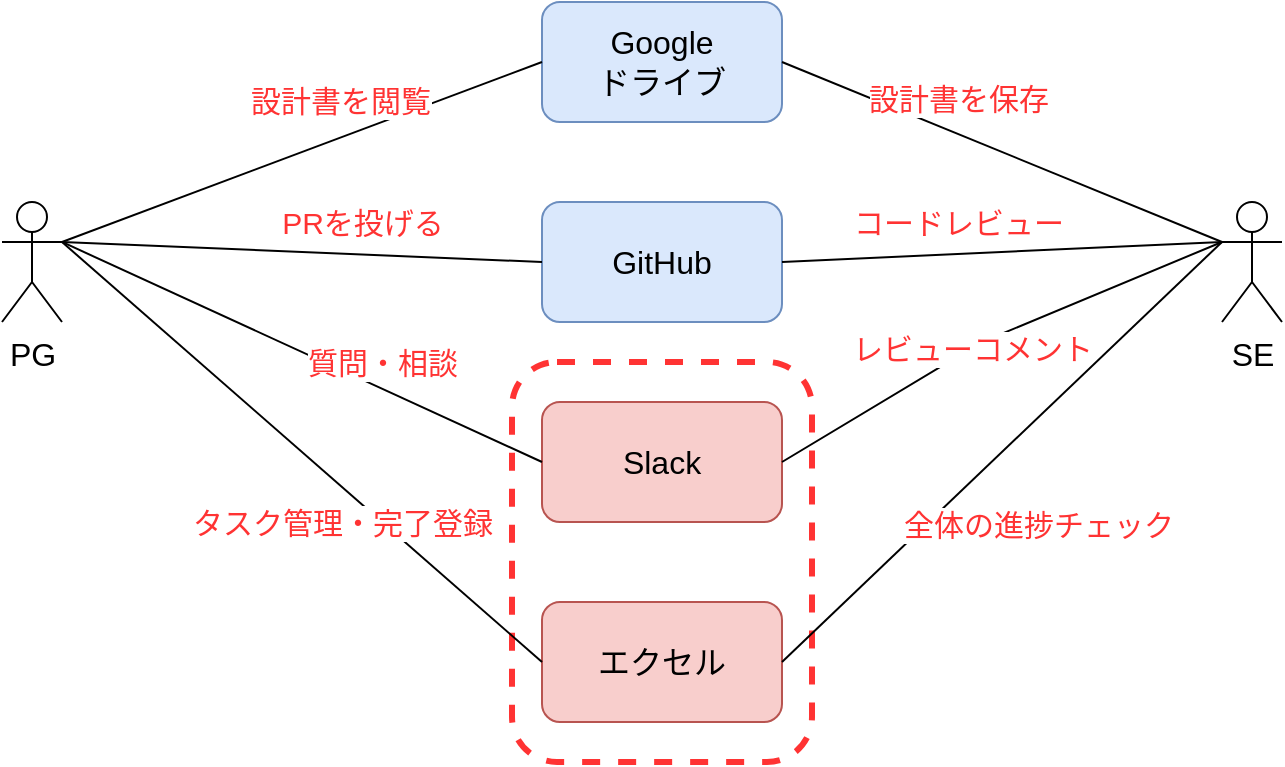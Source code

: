 <mxfile version="22.1.18" type="device" pages="5">
  <diagram name="コンテキスト図" id="8l8kSFgHfFjS6wEZDeMU">
    <mxGraphModel dx="848" dy="412" grid="1" gridSize="10" guides="1" tooltips="1" connect="1" arrows="1" fold="1" page="1" pageScale="1" pageWidth="827" pageHeight="1169" math="0" shadow="0">
      <root>
        <mxCell id="0" />
        <mxCell id="1" parent="0" />
        <mxCell id="OWtmElGVryFr2jPs6ER5-19" value="" style="rounded=1;whiteSpace=wrap;html=1;fillColor=none;strokeColor=#FF3333;strokeWidth=3;dashed=1;" parent="1" vertex="1">
          <mxGeometry x="345" y="220" width="150" height="200" as="geometry" />
        </mxCell>
        <mxCell id="OWtmElGVryFr2jPs6ER5-1" value="PG&lt;font style=&quot;font-size: 16px;&quot;&gt;&lt;br style=&quot;font-size: 16px;&quot;&gt;&lt;/font&gt;" style="shape=umlActor;verticalLabelPosition=bottom;verticalAlign=top;html=1;outlineConnect=0;fontSize=16;" parent="1" vertex="1">
          <mxGeometry x="90" y="140" width="30" height="60" as="geometry" />
        </mxCell>
        <mxCell id="OWtmElGVryFr2jPs6ER5-2" value="SE&lt;font style=&quot;font-size: 16px;&quot;&gt;&lt;br style=&quot;font-size: 16px;&quot;&gt;&lt;/font&gt;" style="shape=umlActor;verticalLabelPosition=bottom;verticalAlign=top;html=1;outlineConnect=0;fontSize=16;" parent="1" vertex="1">
          <mxGeometry x="700" y="140" width="30" height="60" as="geometry" />
        </mxCell>
        <mxCell id="OWtmElGVryFr2jPs6ER5-5" value="Google&lt;br style=&quot;font-size: 16px;&quot;&gt;ドライブ" style="rounded=1;whiteSpace=wrap;html=1;fontSize=16;fillColor=#dae8fc;strokeColor=#6c8ebf;" parent="1" vertex="1">
          <mxGeometry x="360" y="40" width="120" height="60" as="geometry" />
        </mxCell>
        <mxCell id="OWtmElGVryFr2jPs6ER5-6" value="GitHub" style="rounded=1;whiteSpace=wrap;html=1;fontSize=16;fillColor=#dae8fc;strokeColor=#6c8ebf;" parent="1" vertex="1">
          <mxGeometry x="360" y="140" width="120" height="60" as="geometry" />
        </mxCell>
        <mxCell id="OWtmElGVryFr2jPs6ER5-7" value="Slack" style="rounded=1;whiteSpace=wrap;html=1;fontSize=16;fillColor=#f8cecc;strokeColor=#b85450;" parent="1" vertex="1">
          <mxGeometry x="360" y="240" width="120" height="60" as="geometry" />
        </mxCell>
        <mxCell id="OWtmElGVryFr2jPs6ER5-8" value="エクセル" style="rounded=1;whiteSpace=wrap;html=1;fontSize=16;fillColor=#f8cecc;strokeColor=#b85450;" parent="1" vertex="1">
          <mxGeometry x="360" y="340" width="120" height="60" as="geometry" />
        </mxCell>
        <mxCell id="OWtmElGVryFr2jPs6ER5-9" value="設計書を閲覧" style="endArrow=none;html=1;rounded=0;exitX=1;exitY=0.333;exitDx=0;exitDy=0;exitPerimeter=0;entryX=0;entryY=0.5;entryDx=0;entryDy=0;fontSize=15;fontColor=#FF3333;" parent="1" source="OWtmElGVryFr2jPs6ER5-1" target="OWtmElGVryFr2jPs6ER5-5" edge="1">
          <mxGeometry x="0.21" y="18" width="50" height="50" relative="1" as="geometry">
            <mxPoint x="170" y="170" as="sourcePoint" />
            <mxPoint x="220" y="120" as="targetPoint" />
            <mxPoint as="offset" />
          </mxGeometry>
        </mxCell>
        <mxCell id="OWtmElGVryFr2jPs6ER5-10" value="設計書を保存" style="endArrow=none;html=1;rounded=0;exitX=1;exitY=0.5;exitDx=0;exitDy=0;entryX=0;entryY=0.333;entryDx=0;entryDy=0;entryPerimeter=0;fontColor=#FF3333;fontSize=15;" parent="1" source="OWtmElGVryFr2jPs6ER5-5" target="OWtmElGVryFr2jPs6ER5-2" edge="1">
          <mxGeometry x="-0.256" y="17" width="50" height="50" relative="1" as="geometry">
            <mxPoint x="460" y="210" as="sourcePoint" />
            <mxPoint x="700" y="140" as="targetPoint" />
            <mxPoint as="offset" />
          </mxGeometry>
        </mxCell>
        <mxCell id="OWtmElGVryFr2jPs6ER5-12" value="PRを投げる" style="endArrow=none;html=1;rounded=0;entryX=0;entryY=0.5;entryDx=0;entryDy=0;fontSize=15;fontColor=#FF3333;exitX=1;exitY=0.333;exitDx=0;exitDy=0;exitPerimeter=0;" parent="1" source="OWtmElGVryFr2jPs6ER5-1" target="OWtmElGVryFr2jPs6ER5-6" edge="1">
          <mxGeometry x="0.244" y="16" width="50" height="50" relative="1" as="geometry">
            <mxPoint x="120" y="140" as="sourcePoint" />
            <mxPoint x="370" y="80" as="targetPoint" />
            <mxPoint as="offset" />
          </mxGeometry>
        </mxCell>
        <mxCell id="OWtmElGVryFr2jPs6ER5-13" value="コードレビュー" style="endArrow=none;html=1;rounded=0;fontSize=15;fontColor=#FF3333;entryX=0;entryY=0.333;entryDx=0;entryDy=0;entryPerimeter=0;" parent="1" target="OWtmElGVryFr2jPs6ER5-2" edge="1">
          <mxGeometry x="-0.192" y="16" width="50" height="50" relative="1" as="geometry">
            <mxPoint x="480" y="170" as="sourcePoint" />
            <mxPoint x="680" y="140" as="targetPoint" />
            <mxPoint as="offset" />
          </mxGeometry>
        </mxCell>
        <mxCell id="OWtmElGVryFr2jPs6ER5-14" value="質問・相談" style="endArrow=none;html=1;rounded=0;entryX=0;entryY=0.5;entryDx=0;entryDy=0;fontSize=15;fontColor=#FF3333;exitX=1;exitY=0.333;exitDx=0;exitDy=0;exitPerimeter=0;" parent="1" source="OWtmElGVryFr2jPs6ER5-1" target="OWtmElGVryFr2jPs6ER5-7" edge="1">
          <mxGeometry x="0.291" y="12" width="50" height="50" relative="1" as="geometry">
            <mxPoint x="120" y="140" as="sourcePoint" />
            <mxPoint x="370" y="180" as="targetPoint" />
            <mxPoint as="offset" />
          </mxGeometry>
        </mxCell>
        <mxCell id="OWtmElGVryFr2jPs6ER5-15" value="レビューコメント" style="endArrow=none;html=1;rounded=0;fontSize=15;fontColor=#FF3333;entryX=0;entryY=0.333;entryDx=0;entryDy=0;entryPerimeter=0;" parent="1" target="OWtmElGVryFr2jPs6ER5-2" edge="1">
          <mxGeometry x="-0.098" width="50" height="50" relative="1" as="geometry">
            <mxPoint x="480" y="270" as="sourcePoint" />
            <mxPoint x="680" y="140" as="targetPoint" />
            <Array as="points">
              <mxPoint x="580" y="210" />
            </Array>
            <mxPoint as="offset" />
          </mxGeometry>
        </mxCell>
        <mxCell id="OWtmElGVryFr2jPs6ER5-17" value="タスク管理・完了登録" style="endArrow=none;html=1;rounded=0;entryX=0;entryY=0.5;entryDx=0;entryDy=0;fontSize=15;fontColor=#FF3333;" parent="1" target="OWtmElGVryFr2jPs6ER5-8" edge="1">
          <mxGeometry x="0.239" y="-13" width="50" height="50" relative="1" as="geometry">
            <mxPoint x="120" y="160" as="sourcePoint" />
            <mxPoint x="370" y="280" as="targetPoint" />
            <mxPoint as="offset" />
          </mxGeometry>
        </mxCell>
        <mxCell id="OWtmElGVryFr2jPs6ER5-18" value="全体の進捗チェック" style="endArrow=none;html=1;rounded=0;fontSize=15;fontColor=#FF3333;exitX=1;exitY=0.5;exitDx=0;exitDy=0;entryX=0;entryY=0.333;entryDx=0;entryDy=0;entryPerimeter=0;" parent="1" source="OWtmElGVryFr2jPs6ER5-8" target="OWtmElGVryFr2jPs6ER5-2" edge="1">
          <mxGeometry x="-0.08" y="-39" width="50" height="50" relative="1" as="geometry">
            <mxPoint x="490" y="280" as="sourcePoint" />
            <mxPoint x="680" y="160" as="targetPoint" />
            <mxPoint y="-1" as="offset" />
          </mxGeometry>
        </mxCell>
      </root>
    </mxGraphModel>
  </diagram>
  <diagram id="LYTfxzaQ6quog8ecO0bs" name="ユースケース図">
    <mxGraphModel dx="848" dy="1581" grid="1" gridSize="10" guides="1" tooltips="1" connect="1" arrows="1" fold="1" page="1" pageScale="1" pageWidth="827" pageHeight="1169" math="0" shadow="0">
      <root>
        <mxCell id="0" />
        <mxCell id="1" parent="0" />
        <mxCell id="GntE34RmtoRHLQrAK6vE-1" value="PG&lt;font style=&quot;font-size: 16px;&quot;&gt;&lt;br style=&quot;font-size: 16px;&quot;&gt;&lt;/font&gt;" style="shape=umlActor;verticalLabelPosition=bottom;verticalAlign=top;html=1;outlineConnect=0;fontSize=16;" parent="1" vertex="1">
          <mxGeometry x="60" y="140" width="30" height="60" as="geometry" />
        </mxCell>
        <mxCell id="GntE34RmtoRHLQrAK6vE-2" value="SE&lt;font style=&quot;font-size: 16px;&quot;&gt;&lt;br style=&quot;font-size: 16px;&quot;&gt;&lt;/font&gt;" style="shape=umlActor;verticalLabelPosition=bottom;verticalAlign=top;html=1;outlineConnect=0;fontSize=16;" parent="1" vertex="1">
          <mxGeometry x="600" y="140" width="30" height="60" as="geometry" />
        </mxCell>
        <mxCell id="11dDI3l1yaFIeTbJ4ylY-1" value="" style="rounded=1;whiteSpace=wrap;html=1;fillColor=none;strokeColor=#FF3333;strokeWidth=3;dashed=1;" parent="1" vertex="1">
          <mxGeometry x="200" y="30" width="300" height="460" as="geometry" />
        </mxCell>
        <mxCell id="11dDI3l1yaFIeTbJ4ylY-4" value="タスク管理システム" style="text;html=1;strokeColor=none;fillColor=none;align=center;verticalAlign=middle;whiteSpace=wrap;rounded=0;fontSize=15;fontColor=#FF3333;" parent="1" vertex="1">
          <mxGeometry x="269" y="40" width="145" height="30" as="geometry" />
        </mxCell>
        <mxCell id="11dDI3l1yaFIeTbJ4ylY-5" value="&lt;font style=&quot;font-size: 15px;&quot;&gt;③タスクを&lt;br&gt;登録・管理&lt;/font&gt;" style="rounded=1;whiteSpace=wrap;html=1;fillColor=#fff2cc;strokeColor=#000000;" parent="1" vertex="1">
          <mxGeometry x="357" y="280" width="114" height="50" as="geometry" />
        </mxCell>
        <mxCell id="11dDI3l1yaFIeTbJ4ylY-6" value="&lt;font style=&quot;font-size: 15px;&quot;&gt;⑥進捗を管理&lt;/font&gt;" style="rounded=1;whiteSpace=wrap;html=1;fillColor=#fff2cc;strokeColor=#000000;" parent="1" vertex="1">
          <mxGeometry x="357" y="345" width="114" height="50" as="geometry" />
        </mxCell>
        <mxCell id="11dDI3l1yaFIeTbJ4ylY-7" value="&lt;font style=&quot;font-size: 15px;&quot;&gt;⑤ステータスを&lt;br&gt;変更&lt;br&gt;&lt;/font&gt;" style="rounded=1;whiteSpace=wrap;html=1;fillColor=#fff2cc;strokeColor=#000000;" parent="1" vertex="1">
          <mxGeometry x="223" y="210" width="237" height="50" as="geometry" />
        </mxCell>
        <mxCell id="11dDI3l1yaFIeTbJ4ylY-8" value="" style="endArrow=none;html=1;rounded=0;entryX=0;entryY=0.333;entryDx=0;entryDy=0;entryPerimeter=0;exitX=1;exitY=0.5;exitDx=0;exitDy=0;" parent="1" source="11dDI3l1yaFIeTbJ4ylY-5" target="GntE34RmtoRHLQrAK6vE-2" edge="1">
          <mxGeometry width="50" height="50" relative="1" as="geometry">
            <mxPoint x="510" y="220" as="sourcePoint" />
            <mxPoint x="560" y="170" as="targetPoint" />
          </mxGeometry>
        </mxCell>
        <mxCell id="11dDI3l1yaFIeTbJ4ylY-11" value="" style="endArrow=none;html=1;rounded=0;exitX=1;exitY=0.5;exitDx=0;exitDy=0;entryX=0;entryY=0.333;entryDx=0;entryDy=0;entryPerimeter=0;" parent="1" source="11dDI3l1yaFIeTbJ4ylY-6" target="GntE34RmtoRHLQrAK6vE-2" edge="1">
          <mxGeometry width="50" height="50" relative="1" as="geometry">
            <mxPoint x="494" y="175" as="sourcePoint" />
            <mxPoint x="560" y="160" as="targetPoint" />
          </mxGeometry>
        </mxCell>
        <mxCell id="11dDI3l1yaFIeTbJ4ylY-12" value="" style="endArrow=none;html=1;rounded=0;exitX=1;exitY=0.333;exitDx=0;exitDy=0;exitPerimeter=0;entryX=0;entryY=0.5;entryDx=0;entryDy=0;" parent="1" source="GntE34RmtoRHLQrAK6vE-1" target="11dDI3l1yaFIeTbJ4ylY-7" edge="1">
          <mxGeometry width="50" height="50" relative="1" as="geometry">
            <mxPoint x="494" y="255" as="sourcePoint" />
            <mxPoint x="210" y="160" as="targetPoint" />
          </mxGeometry>
        </mxCell>
        <mxCell id="11dDI3l1yaFIeTbJ4ylY-13" value="&lt;font style=&quot;font-size: 15px;&quot;&gt;④タスクを&lt;br&gt;確認&lt;br&gt;&lt;/font&gt;" style="rounded=1;whiteSpace=wrap;html=1;fillColor=#fff2cc;strokeColor=#000000;" parent="1" vertex="1">
          <mxGeometry x="210" y="80" width="114" height="50" as="geometry" />
        </mxCell>
        <mxCell id="11dDI3l1yaFIeTbJ4ylY-14" value="" style="endArrow=none;html=1;rounded=0;entryX=0;entryY=0.5;entryDx=0;entryDy=0;" parent="1" target="11dDI3l1yaFIeTbJ4ylY-13" edge="1">
          <mxGeometry width="50" height="50" relative="1" as="geometry">
            <mxPoint x="90" y="160" as="sourcePoint" />
            <mxPoint x="220" y="205" as="targetPoint" />
          </mxGeometry>
        </mxCell>
        <mxCell id="11dDI3l1yaFIeTbJ4ylY-15" value="&lt;span style=&quot;font-size: 15px;&quot;&gt;①プロジェクト&lt;br&gt;作成&lt;/span&gt;" style="rounded=1;whiteSpace=wrap;html=1;fillColor=#fff2cc;strokeColor=#000000;" parent="1" vertex="1">
          <mxGeometry x="370" y="80" width="114" height="50" as="geometry" />
        </mxCell>
        <mxCell id="11dDI3l1yaFIeTbJ4ylY-16" value="&lt;span style=&quot;font-size: 15px;&quot;&gt;②マイルストーン作成&lt;br&gt;&lt;/span&gt;" style="rounded=1;whiteSpace=wrap;html=1;fillColor=#fff2cc;strokeColor=#000000;" parent="1" vertex="1">
          <mxGeometry x="370" y="150" width="114" height="50" as="geometry" />
        </mxCell>
        <mxCell id="11dDI3l1yaFIeTbJ4ylY-19" value="" style="endArrow=none;html=1;rounded=0;exitX=1;exitY=0.5;exitDx=0;exitDy=0;entryX=0;entryY=0.333;entryDx=0;entryDy=0;entryPerimeter=0;" parent="1" source="11dDI3l1yaFIeTbJ4ylY-15" target="GntE34RmtoRHLQrAK6vE-2" edge="1">
          <mxGeometry width="50" height="50" relative="1" as="geometry">
            <mxPoint x="540" y="100" as="sourcePoint" />
            <mxPoint x="590" y="50" as="targetPoint" />
          </mxGeometry>
        </mxCell>
        <mxCell id="11dDI3l1yaFIeTbJ4ylY-20" value="" style="endArrow=none;html=1;rounded=0;exitX=1;exitY=0.5;exitDx=0;exitDy=0;entryX=0;entryY=0.333;entryDx=0;entryDy=0;entryPerimeter=0;" parent="1" source="11dDI3l1yaFIeTbJ4ylY-16" target="GntE34RmtoRHLQrAK6vE-2" edge="1">
          <mxGeometry width="50" height="50" relative="1" as="geometry">
            <mxPoint x="494" y="115" as="sourcePoint" />
            <mxPoint x="600" y="160" as="targetPoint" />
          </mxGeometry>
        </mxCell>
        <mxCell id="11dDI3l1yaFIeTbJ4ylY-21" value="&lt;font style=&quot;font-size: 15px;&quot;&gt;⑦タスクに紐づくスレッド上で会話（質問、レビュー）&lt;br&gt;&lt;/font&gt;" style="rounded=1;whiteSpace=wrap;html=1;fillColor=#fff2cc;strokeColor=#000000;" parent="1" vertex="1">
          <mxGeometry x="255" y="410" width="210" height="50" as="geometry" />
        </mxCell>
        <mxCell id="11dDI3l1yaFIeTbJ4ylY-22" value="" style="endArrow=none;html=1;rounded=0;entryX=0;entryY=0.333;entryDx=0;entryDy=0;entryPerimeter=0;exitX=1;exitY=0.5;exitDx=0;exitDy=0;" parent="1" source="11dDI3l1yaFIeTbJ4ylY-21" target="GntE34RmtoRHLQrAK6vE-2" edge="1">
          <mxGeometry width="50" height="50" relative="1" as="geometry">
            <mxPoint x="494" y="325" as="sourcePoint" />
            <mxPoint x="590" y="170" as="targetPoint" />
          </mxGeometry>
        </mxCell>
        <mxCell id="11dDI3l1yaFIeTbJ4ylY-23" value="" style="endArrow=none;html=1;rounded=0;entryX=0;entryY=0.5;entryDx=0;entryDy=0;exitX=1;exitY=0.333;exitDx=0;exitDy=0;exitPerimeter=0;" parent="1" source="GntE34RmtoRHLQrAK6vE-1" target="11dDI3l1yaFIeTbJ4ylY-21" edge="1">
          <mxGeometry width="50" height="50" relative="1" as="geometry">
            <mxPoint x="90" y="160" as="sourcePoint" />
            <mxPoint x="220" y="185" as="targetPoint" />
          </mxGeometry>
        </mxCell>
        <mxCell id="11dDI3l1yaFIeTbJ4ylY-25" value="&lt;font style=&quot;font-size: 14px;&quot;&gt;未着手、作業中、レビュー依頼中、レビュー中、完了&lt;/font&gt;&lt;font style=&quot;font-size: 12px;&quot;&gt;（権限管理は一旦割愛）&lt;/font&gt;" style="rounded=0;whiteSpace=wrap;html=1;fillColor=#f8cecc;strokeColor=#b85450;fontSize=13;" parent="1" vertex="1">
          <mxGeometry x="10" y="310" width="170" height="70" as="geometry" />
        </mxCell>
        <mxCell id="11dDI3l1yaFIeTbJ4ylY-26" value="" style="endArrow=none;html=1;rounded=0;exitX=1;exitY=0.5;exitDx=0;exitDy=0;entryX=0.5;entryY=1;entryDx=0;entryDy=0;strokeColor=#FF3333;" parent="1" source="11dDI3l1yaFIeTbJ4ylY-25" target="11dDI3l1yaFIeTbJ4ylY-7" edge="1">
          <mxGeometry width="50" height="50" relative="1" as="geometry">
            <mxPoint x="180" y="310" as="sourcePoint" />
            <mxPoint x="230" y="260" as="targetPoint" />
          </mxGeometry>
        </mxCell>
        <mxCell id="11dDI3l1yaFIeTbJ4ylY-27" value="&lt;font style=&quot;font-size: 14px;&quot;&gt;マイルストーン内のタスク完了率（％）を個人・全体で見る&lt;/font&gt;" style="rounded=0;whiteSpace=wrap;html=1;fillColor=#f8cecc;strokeColor=#b85450;" parent="1" vertex="1">
          <mxGeometry x="560" y="340" width="200" height="60" as="geometry" />
        </mxCell>
        <mxCell id="11dDI3l1yaFIeTbJ4ylY-28" value="" style="endArrow=none;html=1;rounded=0;entryX=0;entryY=0.5;entryDx=0;entryDy=0;exitX=1;exitY=0.5;exitDx=0;exitDy=0;strokeColor=#FF3333;" parent="1" source="11dDI3l1yaFIeTbJ4ylY-6" target="11dDI3l1yaFIeTbJ4ylY-27" edge="1">
          <mxGeometry width="50" height="50" relative="1" as="geometry">
            <mxPoint x="520" y="410" as="sourcePoint" />
            <mxPoint x="570" y="360" as="targetPoint" />
          </mxGeometry>
        </mxCell>
        <mxCell id="11dDI3l1yaFIeTbJ4ylY-29" value="&lt;font style=&quot;font-size: 14px;&quot;&gt;・タスク：PG＝１：１（同じタスクの分担は、タスクを切り分けて登録する）&lt;br&gt;&lt;div style=&quot;&quot;&gt;&lt;span style=&quot;background-color: initial;&quot;&gt;・Googleドライブの設計書と紐づける&lt;/span&gt;&lt;/div&gt;&lt;div style=&quot;&quot;&gt;&lt;span style=&quot;background-color: initial;&quot;&gt;・PGに割り当てられたタスクは、Slack通知する&lt;/span&gt;&lt;/div&gt;&lt;/font&gt;" style="rounded=0;whiteSpace=wrap;html=1;fillColor=#f8cecc;strokeColor=#b85450;align=left;" parent="1" vertex="1">
          <mxGeometry x="560" y="230" width="310" height="80" as="geometry" />
        </mxCell>
        <mxCell id="11dDI3l1yaFIeTbJ4ylY-30" value="" style="endArrow=none;html=1;rounded=0;entryX=0;entryY=0.5;entryDx=0;entryDy=0;exitX=1;exitY=0.5;exitDx=0;exitDy=0;strokeColor=#FF3333;" parent="1" source="11dDI3l1yaFIeTbJ4ylY-5" target="11dDI3l1yaFIeTbJ4ylY-29" edge="1">
          <mxGeometry width="50" height="50" relative="1" as="geometry">
            <mxPoint x="484" y="250" as="sourcePoint" />
            <mxPoint x="570" y="295" as="targetPoint" />
          </mxGeometry>
        </mxCell>
        <mxCell id="11dDI3l1yaFIeTbJ4ylY-31" value="&lt;span style=&quot;font-size: 14px;&quot;&gt;・最長３か月まで（１日刻みで登録）&lt;br&gt;・マイルストーンは同時並行でもOK&lt;br&gt;・タスク：マイルストーン＝１：１&lt;br&gt;&lt;/span&gt;" style="rounded=0;whiteSpace=wrap;html=1;fillColor=#f8cecc;strokeColor=#b85450;align=left;" parent="1" vertex="1">
          <mxGeometry x="560" y="50" width="240" height="60" as="geometry" />
        </mxCell>
        <mxCell id="11dDI3l1yaFIeTbJ4ylY-32" value="" style="endArrow=none;html=1;rounded=0;entryX=0;entryY=0.5;entryDx=0;entryDy=0;exitX=1;exitY=0.5;exitDx=0;exitDy=0;strokeColor=#FF3333;" parent="1" source="11dDI3l1yaFIeTbJ4ylY-16" target="11dDI3l1yaFIeTbJ4ylY-31" edge="1">
          <mxGeometry width="50" height="50" relative="1" as="geometry">
            <mxPoint x="484" y="55" as="sourcePoint" />
            <mxPoint x="570" y="105" as="targetPoint" />
          </mxGeometry>
        </mxCell>
        <mxCell id="L0bPDoZlzumMcR2z08jk-1" value="&lt;span style=&quot;font-size: 14px;&quot;&gt;・同時に３個まで掛け持ちOK&lt;br&gt;・新人は１個に集中&lt;br&gt;=&amp;gt;「新人」の定義が決まってないので、初期リリースで運用カバー&lt;br&gt;&lt;/span&gt;" style="rounded=0;whiteSpace=wrap;html=1;fillColor=#f8cecc;strokeColor=#b85450;align=left;" vertex="1" parent="1">
          <mxGeometry x="560" y="-50" width="260" height="80" as="geometry" />
        </mxCell>
        <mxCell id="L0bPDoZlzumMcR2z08jk-2" value="" style="endArrow=none;html=1;rounded=0;entryX=0;entryY=0.5;entryDx=0;entryDy=0;strokeColor=#FF3333;" edge="1" target="L0bPDoZlzumMcR2z08jk-1" parent="1">
          <mxGeometry width="50" height="50" relative="1" as="geometry">
            <mxPoint x="480" y="80" as="sourcePoint" />
            <mxPoint x="586" y="55" as="targetPoint" />
          </mxGeometry>
        </mxCell>
        <mxCell id="lu-F-vOI7GKxfAiyZV-t-1" value="&lt;font style=&quot;font-size: 14px;&quot;&gt;・タスク：スレッド＝１：N（上限は５個）&lt;br&gt;&lt;div style=&quot;text-align: left;&quot;&gt;=&amp;gt;タスクが多すぎる場合、タスク内容に問題があると判断してタスクの見直しを行う。&lt;/div&gt;&lt;/font&gt;" style="rounded=0;whiteSpace=wrap;html=1;fillColor=#f8cecc;strokeColor=#b85450;" vertex="1" parent="1">
          <mxGeometry x="255" y="510" width="305" height="60" as="geometry" />
        </mxCell>
        <mxCell id="lu-F-vOI7GKxfAiyZV-t-2" value="" style="endArrow=none;html=1;rounded=0;entryX=0.161;entryY=-0.006;entryDx=0;entryDy=0;exitX=0.472;exitY=0.993;exitDx=0;exitDy=0;strokeColor=#FF3333;entryPerimeter=0;exitPerimeter=0;" edge="1" target="lu-F-vOI7GKxfAiyZV-t-1" parent="1" source="11dDI3l1yaFIeTbJ4ylY-21">
          <mxGeometry width="50" height="50" relative="1" as="geometry">
            <mxPoint x="350" y="410" as="sourcePoint" />
            <mxPoint x="436" y="455" as="targetPoint" />
          </mxGeometry>
        </mxCell>
        <mxCell id="zT6GHIOr-VdaSwDaXtkn-1" value="" style="endArrow=none;html=1;rounded=0;exitX=1;exitY=0.5;exitDx=0;exitDy=0;entryX=0;entryY=0.333;entryDx=0;entryDy=0;entryPerimeter=0;" edge="1" parent="1" source="11dDI3l1yaFIeTbJ4ylY-7" target="GntE34RmtoRHLQrAK6vE-2">
          <mxGeometry width="50" height="50" relative="1" as="geometry">
            <mxPoint x="494" y="185" as="sourcePoint" />
            <mxPoint x="610" y="170" as="targetPoint" />
          </mxGeometry>
        </mxCell>
      </root>
    </mxGraphModel>
  </diagram>
  <diagram id="DzUKwsfotq0J773qnW8L" name="アクティビティ図">
    <mxGraphModel dx="848" dy="412" grid="1" gridSize="10" guides="1" tooltips="1" connect="1" arrows="1" fold="1" page="1" pageScale="1" pageWidth="827" pageHeight="1169" math="0" shadow="0">
      <root>
        <mxCell id="0" />
        <mxCell id="1" parent="0" />
        <mxCell id="ps01AriwUuOIqLzENUo1-3" value="" style="rounded=0;whiteSpace=wrap;html=1;fillColor=#ffe6cc;strokeColor=#000000;" vertex="1" parent="1">
          <mxGeometry x="10" y="50" width="180" height="60" as="geometry" />
        </mxCell>
        <mxCell id="ps01AriwUuOIqLzENUo1-4" value="" style="rounded=0;whiteSpace=wrap;html=1;fillColor=#ffe6cc;strokeColor=#000000;" vertex="1" parent="1">
          <mxGeometry x="190" y="50" width="180" height="60" as="geometry" />
        </mxCell>
        <mxCell id="ps01AriwUuOIqLzENUo1-5" value="" style="rounded=0;whiteSpace=wrap;html=1;fillColor=#ffe6cc;strokeColor=#000000;" vertex="1" parent="1">
          <mxGeometry x="370" y="50" width="180" height="60" as="geometry" />
        </mxCell>
        <mxCell id="ps01AriwUuOIqLzENUo1-6" value="" style="rounded=0;whiteSpace=wrap;html=1;fillColor=#ffe6cc;strokeColor=#000000;" vertex="1" parent="1">
          <mxGeometry x="550" y="50" width="180" height="60" as="geometry" />
        </mxCell>
        <mxCell id="wXP_QVPU8q2N4ljXbhiM-1" value="■①プロジェクトを登録、②マイルストーンを登録、③タスクを登録、④タスクを確認" style="text;html=1;strokeColor=none;fillColor=none;align=left;verticalAlign=middle;whiteSpace=wrap;rounded=0;fontSize=14;" parent="1" vertex="1">
          <mxGeometry x="20" y="10" width="570" height="30" as="geometry" />
        </mxCell>
        <mxCell id="wXP_QVPU8q2N4ljXbhiM-2" value="PG" style="text;html=1;strokeColor=none;fillColor=none;align=center;verticalAlign=middle;whiteSpace=wrap;rounded=0;fontSize=16;" parent="1" vertex="1">
          <mxGeometry x="70" y="65" width="60" height="30" as="geometry" />
        </mxCell>
        <mxCell id="wXP_QVPU8q2N4ljXbhiM-3" value="SE" style="text;html=1;strokeColor=none;fillColor=none;align=center;verticalAlign=middle;whiteSpace=wrap;rounded=0;fontSize=16;" parent="1" vertex="1">
          <mxGeometry x="250" y="65" width="60" height="30" as="geometry" />
        </mxCell>
        <mxCell id="ps01AriwUuOIqLzENUo1-1" value="タスク管理システム" style="text;html=1;strokeColor=none;fillColor=none;align=center;verticalAlign=middle;whiteSpace=wrap;rounded=0;fontSize=16;" vertex="1" parent="1">
          <mxGeometry x="417.5" y="65" width="85" height="30" as="geometry" />
        </mxCell>
        <mxCell id="ps01AriwUuOIqLzENUo1-2" value="ドキュメント管理（Googleドライブ）" style="text;html=1;strokeColor=none;fillColor=none;align=center;verticalAlign=middle;whiteSpace=wrap;rounded=0;fontSize=16;" vertex="1" parent="1">
          <mxGeometry x="570" y="65" width="150" height="30" as="geometry" />
        </mxCell>
        <mxCell id="ps01AriwUuOIqLzENUo1-10" value="" style="rounded=0;whiteSpace=wrap;html=1;" vertex="1" parent="1">
          <mxGeometry x="10" y="110" width="180" height="710" as="geometry" />
        </mxCell>
        <mxCell id="ps01AriwUuOIqLzENUo1-11" value="" style="rounded=0;whiteSpace=wrap;html=1;" vertex="1" parent="1">
          <mxGeometry x="190" y="110" width="180" height="710" as="geometry" />
        </mxCell>
        <mxCell id="ps01AriwUuOIqLzENUo1-12" value="" style="rounded=0;whiteSpace=wrap;html=1;" vertex="1" parent="1">
          <mxGeometry x="370" y="110" width="180" height="710" as="geometry" />
        </mxCell>
        <mxCell id="ps01AriwUuOIqLzENUo1-13" value="" style="rounded=0;whiteSpace=wrap;html=1;" vertex="1" parent="1">
          <mxGeometry x="550" y="110" width="180" height="710" as="geometry" />
        </mxCell>
        <mxCell id="ps01AriwUuOIqLzENUo1-18" value="" style="edgeStyle=orthogonalEdgeStyle;rounded=0;orthogonalLoop=1;jettySize=auto;html=1;strokeColor=#FF3333;" edge="1" parent="1" source="ps01AriwUuOIqLzENUo1-15" target="ps01AriwUuOIqLzENUo1-16">
          <mxGeometry relative="1" as="geometry" />
        </mxCell>
        <mxCell id="ps01AriwUuOIqLzENUo1-15" value="" style="ellipse;fillColor=strokeColor;html=1;" vertex="1" parent="1">
          <mxGeometry x="265" y="130" width="30" height="30" as="geometry" />
        </mxCell>
        <mxCell id="ps01AriwUuOIqLzENUo1-19" value="" style="edgeStyle=orthogonalEdgeStyle;rounded=0;orthogonalLoop=1;jettySize=auto;html=1;strokeColor=#FF3333;" edge="1" parent="1" source="ps01AriwUuOIqLzENUo1-16" target="ps01AriwUuOIqLzENUo1-17">
          <mxGeometry relative="1" as="geometry" />
        </mxCell>
        <mxCell id="ps01AriwUuOIqLzENUo1-16" value="プロジェクト情報を入力" style="rounded=1;whiteSpace=wrap;html=1;fillColor=#dae8fc;strokeColor=#000000;fontSize=14;" vertex="1" parent="1">
          <mxGeometry x="205" y="180" width="150" height="50" as="geometry" />
        </mxCell>
        <mxCell id="r0yicfftzhf_fqH9arR7-15" style="edgeStyle=orthogonalEdgeStyle;rounded=0;orthogonalLoop=1;jettySize=auto;html=1;strokeColor=#FF3333;" edge="1" parent="1" source="ps01AriwUuOIqLzENUo1-17" target="ps01AriwUuOIqLzENUo1-24">
          <mxGeometry relative="1" as="geometry">
            <Array as="points">
              <mxPoint x="465" y="240" />
              <mxPoint x="280" y="240" />
            </Array>
          </mxGeometry>
        </mxCell>
        <mxCell id="ps01AriwUuOIqLzENUo1-17" value="プロジェクトを登録" style="rounded=1;whiteSpace=wrap;html=1;fillColor=#dae8fc;strokeColor=#000000;fontSize=14;" vertex="1" parent="1">
          <mxGeometry x="390" y="180" width="150" height="50" as="geometry" />
        </mxCell>
        <mxCell id="ps01AriwUuOIqLzENUo1-30" style="edgeStyle=orthogonalEdgeStyle;rounded=0;orthogonalLoop=1;jettySize=auto;html=1;entryX=0;entryY=0.5;entryDx=0;entryDy=0;strokeColor=#FF3333;" edge="1" parent="1" source="ps01AriwUuOIqLzENUo1-24" target="ps01AriwUuOIqLzENUo1-25">
          <mxGeometry relative="1" as="geometry" />
        </mxCell>
        <mxCell id="r0yicfftzhf_fqH9arR7-5" style="edgeStyle=orthogonalEdgeStyle;rounded=0;orthogonalLoop=1;jettySize=auto;html=1;exitX=0.5;exitY=1;exitDx=0;exitDy=0;strokeColor=#FF3333;" edge="1" parent="1" source="ps01AriwUuOIqLzENUo1-24" target="r0yicfftzhf_fqH9arR7-2">
          <mxGeometry relative="1" as="geometry" />
        </mxCell>
        <mxCell id="ps01AriwUuOIqLzENUo1-24" value="マイルストーンを入力＝＞一括入力" style="rounded=1;whiteSpace=wrap;html=1;fillColor=#dae8fc;strokeColor=#000000;fontSize=14;" vertex="1" parent="1">
          <mxGeometry x="205" y="260" width="150" height="50" as="geometry" />
        </mxCell>
        <mxCell id="ps01AriwUuOIqLzENUo1-25" value="マイルストーンを&lt;br&gt;一括登録" style="rounded=1;whiteSpace=wrap;html=1;fillColor=#dae8fc;strokeColor=#000000;fontSize=14;" vertex="1" parent="1">
          <mxGeometry x="390" y="260" width="150" height="50" as="geometry" />
        </mxCell>
        <mxCell id="r0yicfftzhf_fqH9arR7-12" style="edgeStyle=orthogonalEdgeStyle;rounded=0;orthogonalLoop=1;jettySize=auto;html=1;entryX=0.5;entryY=0;entryDx=0;entryDy=0;strokeColor=#FF3333;" edge="1" parent="1" source="r0yicfftzhf_fqH9arR7-1" target="r0yicfftzhf_fqH9arR7-10">
          <mxGeometry relative="1" as="geometry" />
        </mxCell>
        <mxCell id="r0yicfftzhf_fqH9arR7-1" value="タスク情報を入力&lt;br&gt;（閲覧URLも入力）" style="rounded=1;whiteSpace=wrap;html=1;fillColor=#dae8fc;strokeColor=#000000;fontSize=14;" vertex="1" parent="1">
          <mxGeometry x="205" y="440" width="150" height="50" as="geometry" />
        </mxCell>
        <mxCell id="r0yicfftzhf_fqH9arR7-7" style="edgeStyle=orthogonalEdgeStyle;rounded=0;orthogonalLoop=1;jettySize=auto;html=1;strokeColor=#FF3333;" edge="1" parent="1" source="r0yicfftzhf_fqH9arR7-2" target="r0yicfftzhf_fqH9arR7-4">
          <mxGeometry relative="1" as="geometry" />
        </mxCell>
        <mxCell id="r0yicfftzhf_fqH9arR7-2" value="設計書をドライブに&lt;br&gt;アップロード" style="rounded=1;whiteSpace=wrap;html=1;fillColor=#dae8fc;strokeColor=#000000;fontSize=14;" vertex="1" parent="1">
          <mxGeometry x="205" y="340" width="150" height="50" as="geometry" />
        </mxCell>
        <mxCell id="r0yicfftzhf_fqH9arR7-8" style="edgeStyle=orthogonalEdgeStyle;rounded=0;orthogonalLoop=1;jettySize=auto;html=1;strokeColor=#FF3333;" edge="1" parent="1" source="r0yicfftzhf_fqH9arR7-4" target="r0yicfftzhf_fqH9arR7-1">
          <mxGeometry relative="1" as="geometry">
            <Array as="points">
              <mxPoint x="640" y="410" />
              <mxPoint x="280" y="410" />
            </Array>
          </mxGeometry>
        </mxCell>
        <mxCell id="r0yicfftzhf_fqH9arR7-4" value="設計ドキュメントを保存して、閲覧URL発行" style="rounded=1;whiteSpace=wrap;html=1;fillColor=#dae8fc;strokeColor=#000000;fontSize=14;" vertex="1" parent="1">
          <mxGeometry x="565" y="340" width="150" height="50" as="geometry" />
        </mxCell>
        <mxCell id="r0yicfftzhf_fqH9arR7-13" style="edgeStyle=orthogonalEdgeStyle;rounded=0;orthogonalLoop=1;jettySize=auto;html=1;strokeColor=#FF3333;" edge="1" parent="1" source="r0yicfftzhf_fqH9arR7-10" target="r0yicfftzhf_fqH9arR7-11">
          <mxGeometry relative="1" as="geometry" />
        </mxCell>
        <mxCell id="r0yicfftzhf_fqH9arR7-10" value="マイルストーンとタスクを紐づける" style="rounded=1;whiteSpace=wrap;html=1;fillColor=#dae8fc;strokeColor=#000000;fontSize=14;" vertex="1" parent="1">
          <mxGeometry x="205" y="520" width="150" height="50" as="geometry" />
        </mxCell>
        <mxCell id="L21AsrQfQ3AlU5i3x8sv-2" style="edgeStyle=orthogonalEdgeStyle;rounded=0;orthogonalLoop=1;jettySize=auto;html=1;strokeColor=#FF3333;" edge="1" parent="1" source="r0yicfftzhf_fqH9arR7-11" target="L21AsrQfQ3AlU5i3x8sv-1">
          <mxGeometry relative="1" as="geometry" />
        </mxCell>
        <mxCell id="r0yicfftzhf_fqH9arR7-11" value="タスクを登録" style="rounded=1;whiteSpace=wrap;html=1;fillColor=#dae8fc;strokeColor=#000000;fontSize=14;" vertex="1" parent="1">
          <mxGeometry x="390" y="520" width="150" height="50" as="geometry" />
        </mxCell>
        <mxCell id="L21AsrQfQ3AlU5i3x8sv-6" style="edgeStyle=orthogonalEdgeStyle;rounded=0;orthogonalLoop=1;jettySize=auto;html=1;entryX=0.5;entryY=0;entryDx=0;entryDy=0;strokeColor=#FF3333;" edge="1" parent="1" source="r0yicfftzhf_fqH9arR7-16" target="L21AsrQfQ3AlU5i3x8sv-4">
          <mxGeometry relative="1" as="geometry" />
        </mxCell>
        <mxCell id="r0yicfftzhf_fqH9arR7-16" value="タスク割り当ての通知を受け取る" style="rounded=1;whiteSpace=wrap;html=1;fillColor=#dae8fc;strokeColor=#000000;fontSize=14;" vertex="1" parent="1">
          <mxGeometry x="25" y="600" width="150" height="50" as="geometry" />
        </mxCell>
        <mxCell id="L21AsrQfQ3AlU5i3x8sv-3" style="edgeStyle=orthogonalEdgeStyle;rounded=0;orthogonalLoop=1;jettySize=auto;html=1;entryX=1;entryY=0.5;entryDx=0;entryDy=0;strokeColor=#FF3333;" edge="1" parent="1" source="L21AsrQfQ3AlU5i3x8sv-1" target="r0yicfftzhf_fqH9arR7-16">
          <mxGeometry relative="1" as="geometry" />
        </mxCell>
        <mxCell id="L21AsrQfQ3AlU5i3x8sv-1" value="PGにSlack通知する" style="rounded=1;whiteSpace=wrap;html=1;fillColor=#dae8fc;strokeColor=#000000;fontSize=14;" vertex="1" parent="1">
          <mxGeometry x="390" y="600" width="150" height="50" as="geometry" />
        </mxCell>
        <mxCell id="L21AsrQfQ3AlU5i3x8sv-7" style="edgeStyle=orthogonalEdgeStyle;rounded=0;orthogonalLoop=1;jettySize=auto;html=1;strokeColor=#FF3333;" edge="1" parent="1" source="L21AsrQfQ3AlU5i3x8sv-4" target="L21AsrQfQ3AlU5i3x8sv-5">
          <mxGeometry relative="1" as="geometry" />
        </mxCell>
        <mxCell id="L21AsrQfQ3AlU5i3x8sv-4" value="タスク詳細のリンクをクリック" style="rounded=1;whiteSpace=wrap;html=1;fillColor=#dae8fc;strokeColor=#000000;fontSize=14;" vertex="1" parent="1">
          <mxGeometry x="25" y="680" width="150" height="50" as="geometry" />
        </mxCell>
        <mxCell id="L21AsrQfQ3AlU5i3x8sv-14" style="edgeStyle=orthogonalEdgeStyle;rounded=0;orthogonalLoop=1;jettySize=auto;html=1;entryX=0.5;entryY=0;entryDx=0;entryDy=0;strokeColor=#FF3333;" edge="1" parent="1" source="L21AsrQfQ3AlU5i3x8sv-5" target="L21AsrQfQ3AlU5i3x8sv-8">
          <mxGeometry relative="1" as="geometry" />
        </mxCell>
        <mxCell id="L21AsrQfQ3AlU5i3x8sv-5" value="タスクを表示" style="rounded=1;whiteSpace=wrap;html=1;fillColor=#dae8fc;strokeColor=#000000;fontSize=14;" vertex="1" parent="1">
          <mxGeometry x="390" y="680" width="150" height="50" as="geometry" />
        </mxCell>
        <mxCell id="L21AsrQfQ3AlU5i3x8sv-8" value="" style="ellipse;html=1;shape=endState;fillColor=strokeColor;" vertex="1" parent="1">
          <mxGeometry x="445" y="770" width="40" height="40" as="geometry" />
        </mxCell>
        <mxCell id="L21AsrQfQ3AlU5i3x8sv-15" value="■⑤ステータス変更、⑥進捗管理" style="text;html=1;strokeColor=none;fillColor=none;align=left;verticalAlign=middle;whiteSpace=wrap;rounded=0;fontSize=14;" vertex="1" parent="1">
          <mxGeometry x="790" y="10" width="220" height="30" as="geometry" />
        </mxCell>
        <mxCell id="L21AsrQfQ3AlU5i3x8sv-57" value="" style="rounded=0;whiteSpace=wrap;html=1;fillColor=#ffe6cc;strokeColor=#000000;" vertex="1" parent="1">
          <mxGeometry x="810" y="50" width="180" height="60" as="geometry" />
        </mxCell>
        <mxCell id="L21AsrQfQ3AlU5i3x8sv-58" value="" style="rounded=0;whiteSpace=wrap;html=1;fillColor=#ffe6cc;strokeColor=#000000;" vertex="1" parent="1">
          <mxGeometry x="990" y="50" width="180" height="60" as="geometry" />
        </mxCell>
        <mxCell id="L21AsrQfQ3AlU5i3x8sv-59" value="" style="rounded=0;whiteSpace=wrap;html=1;fillColor=#ffe6cc;strokeColor=#000000;" vertex="1" parent="1">
          <mxGeometry x="1170" y="50" width="180" height="60" as="geometry" />
        </mxCell>
        <mxCell id="L21AsrQfQ3AlU5i3x8sv-60" value="" style="rounded=0;whiteSpace=wrap;html=1;fillColor=#ffe6cc;strokeColor=#000000;" vertex="1" parent="1">
          <mxGeometry x="1350" y="50" width="180" height="60" as="geometry" />
        </mxCell>
        <mxCell id="L21AsrQfQ3AlU5i3x8sv-61" value="PG" style="text;html=1;strokeColor=none;fillColor=none;align=center;verticalAlign=middle;whiteSpace=wrap;rounded=0;fontSize=16;" vertex="1" parent="1">
          <mxGeometry x="870" y="65" width="60" height="30" as="geometry" />
        </mxCell>
        <mxCell id="L21AsrQfQ3AlU5i3x8sv-62" value="SE" style="text;html=1;strokeColor=none;fillColor=none;align=center;verticalAlign=middle;whiteSpace=wrap;rounded=0;fontSize=16;" vertex="1" parent="1">
          <mxGeometry x="1050" y="65" width="60" height="30" as="geometry" />
        </mxCell>
        <mxCell id="L21AsrQfQ3AlU5i3x8sv-63" value="タスク管理システム" style="text;html=1;strokeColor=none;fillColor=none;align=center;verticalAlign=middle;whiteSpace=wrap;rounded=0;fontSize=16;" vertex="1" parent="1">
          <mxGeometry x="1217.5" y="65" width="85" height="30" as="geometry" />
        </mxCell>
        <mxCell id="L21AsrQfQ3AlU5i3x8sv-64" value="GitHub" style="text;html=1;strokeColor=none;fillColor=none;align=center;verticalAlign=middle;whiteSpace=wrap;rounded=0;fontSize=16;" vertex="1" parent="1">
          <mxGeometry x="1370" y="65" width="150" height="30" as="geometry" />
        </mxCell>
        <mxCell id="L21AsrQfQ3AlU5i3x8sv-65" value="" style="rounded=0;whiteSpace=wrap;html=1;" vertex="1" parent="1">
          <mxGeometry x="990" y="110" width="180" height="860" as="geometry" />
        </mxCell>
        <mxCell id="L21AsrQfQ3AlU5i3x8sv-66" value="" style="rounded=0;whiteSpace=wrap;html=1;" vertex="1" parent="1">
          <mxGeometry x="810" y="110" width="180" height="860" as="geometry" />
        </mxCell>
        <mxCell id="L21AsrQfQ3AlU5i3x8sv-67" value="" style="rounded=0;whiteSpace=wrap;html=1;" vertex="1" parent="1">
          <mxGeometry x="1170" y="115" width="180" height="855" as="geometry" />
        </mxCell>
        <mxCell id="L21AsrQfQ3AlU5i3x8sv-68" value="" style="rounded=0;whiteSpace=wrap;html=1;" vertex="1" parent="1">
          <mxGeometry x="1350" y="110" width="180" height="860" as="geometry" />
        </mxCell>
        <mxCell id="L21AsrQfQ3AlU5i3x8sv-70" value="" style="ellipse;fillColor=strokeColor;html=1;" vertex="1" parent="1">
          <mxGeometry x="885" y="130" width="30" height="30" as="geometry" />
        </mxCell>
        <mxCell id="L21AsrQfQ3AlU5i3x8sv-97" value="" style="ellipse;html=1;shape=endState;fillColor=strokeColor;" vertex="1" parent="1">
          <mxGeometry x="1240" y="920" width="40" height="40" as="geometry" />
        </mxCell>
        <mxCell id="L21AsrQfQ3AlU5i3x8sv-126" style="edgeStyle=orthogonalEdgeStyle;rounded=0;orthogonalLoop=1;jettySize=auto;html=1;fontColor=#FF3333;strokeColor=#FF3333;" edge="1" parent="1" source="L21AsrQfQ3AlU5i3x8sv-122" target="L21AsrQfQ3AlU5i3x8sv-123">
          <mxGeometry relative="1" as="geometry" />
        </mxCell>
        <mxCell id="L21AsrQfQ3AlU5i3x8sv-122" value="作業開始する&lt;br&gt;ステータスを選択" style="rounded=1;whiteSpace=wrap;html=1;fillColor=#dae8fc;strokeColor=#000000;fontSize=14;" vertex="1" parent="1">
          <mxGeometry x="825" y="180" width="150" height="50" as="geometry" />
        </mxCell>
        <mxCell id="L21AsrQfQ3AlU5i3x8sv-135" style="edgeStyle=orthogonalEdgeStyle;rounded=0;orthogonalLoop=1;jettySize=auto;html=1;entryX=1;entryY=0.25;entryDx=0;entryDy=0;strokeColor=#FF3333;" edge="1" parent="1" source="L21AsrQfQ3AlU5i3x8sv-123" target="L21AsrQfQ3AlU5i3x8sv-127">
          <mxGeometry relative="1" as="geometry">
            <Array as="points">
              <mxPoint x="1265" y="263" />
            </Array>
          </mxGeometry>
        </mxCell>
        <mxCell id="L21AsrQfQ3AlU5i3x8sv-123" value="ステータス変更&lt;br&gt;未着手＝＞作業中" style="rounded=1;whiteSpace=wrap;html=1;fillColor=#dae8fc;strokeColor=#000000;fontSize=14;" vertex="1" parent="1">
          <mxGeometry x="1190" y="180" width="150" height="50" as="geometry" />
        </mxCell>
        <mxCell id="TH4BRhZW0B1zm86DvcIF-3" style="edgeStyle=orthogonalEdgeStyle;rounded=0;orthogonalLoop=1;jettySize=auto;html=1;entryX=1;entryY=0.5;entryDx=0;entryDy=0;exitX=0.5;exitY=1;exitDx=0;exitDy=0;strokeColor=#FF3333;" edge="1" parent="1" source="L21AsrQfQ3AlU5i3x8sv-124" target="TH4BRhZW0B1zm86DvcIF-1">
          <mxGeometry relative="1" as="geometry">
            <Array as="points">
              <mxPoint x="1260" y="535" />
            </Array>
          </mxGeometry>
        </mxCell>
        <mxCell id="L21AsrQfQ3AlU5i3x8sv-124" value="ステータス変更&lt;br&gt;作業中 =&amp;gt; レビュー依頼中" style="rounded=1;whiteSpace=wrap;html=1;fillColor=#dae8fc;strokeColor=#000000;fontSize=14;" vertex="1" parent="1">
          <mxGeometry x="1175" y="450" width="170" height="50" as="geometry" />
        </mxCell>
        <mxCell id="TH4BRhZW0B1zm86DvcIF-9" style="edgeStyle=orthogonalEdgeStyle;rounded=0;orthogonalLoop=1;jettySize=auto;html=1;entryX=0.5;entryY=0;entryDx=0;entryDy=0;strokeColor=#FF3333;" edge="1" parent="1" source="L21AsrQfQ3AlU5i3x8sv-125" target="TH4BRhZW0B1zm86DvcIF-7">
          <mxGeometry relative="1" as="geometry">
            <Array as="points">
              <mxPoint x="1260" y="640" />
              <mxPoint x="1080" y="640" />
            </Array>
          </mxGeometry>
        </mxCell>
        <mxCell id="L21AsrQfQ3AlU5i3x8sv-125" value="ステータス変更&lt;br&gt;依頼中 =&amp;gt; レビュー中" style="rounded=1;whiteSpace=wrap;html=1;fillColor=#dae8fc;strokeColor=#000000;fontSize=14;" vertex="1" parent="1">
          <mxGeometry x="1185" y="570" width="150" height="50" as="geometry" />
        </mxCell>
        <mxCell id="L21AsrQfQ3AlU5i3x8sv-133" style="edgeStyle=orthogonalEdgeStyle;rounded=0;orthogonalLoop=1;jettySize=auto;html=1;entryX=0.5;entryY=0;entryDx=0;entryDy=0;strokeColor=#FF3333;" edge="1" parent="1" source="L21AsrQfQ3AlU5i3x8sv-127" target="L21AsrQfQ3AlU5i3x8sv-128">
          <mxGeometry relative="1" as="geometry" />
        </mxCell>
        <mxCell id="L21AsrQfQ3AlU5i3x8sv-127" value="コーディング" style="rounded=1;whiteSpace=wrap;html=1;fillColor=#dae8fc;strokeColor=#000000;fontSize=14;" vertex="1" parent="1">
          <mxGeometry x="825" y="250" width="150" height="50" as="geometry" />
        </mxCell>
        <mxCell id="L21AsrQfQ3AlU5i3x8sv-134" style="edgeStyle=orthogonalEdgeStyle;rounded=0;orthogonalLoop=1;jettySize=auto;html=1;entryX=0;entryY=0.5;entryDx=0;entryDy=0;strokeColor=#FF3333;" edge="1" parent="1" source="L21AsrQfQ3AlU5i3x8sv-128" target="L21AsrQfQ3AlU5i3x8sv-131">
          <mxGeometry relative="1" as="geometry" />
        </mxCell>
        <mxCell id="L21AsrQfQ3AlU5i3x8sv-128" value="GitHubにプッシュ&lt;br&gt;（プルリク作成）" style="rounded=1;whiteSpace=wrap;html=1;fillColor=#dae8fc;strokeColor=#000000;fontSize=14;" vertex="1" parent="1">
          <mxGeometry x="825" y="335" width="150" height="50" as="geometry" />
        </mxCell>
        <mxCell id="L21AsrQfQ3AlU5i3x8sv-136" style="edgeStyle=orthogonalEdgeStyle;rounded=0;orthogonalLoop=1;jettySize=auto;html=1;entryX=1;entryY=0.75;entryDx=0;entryDy=0;strokeColor=#FF3333;" edge="1" parent="1" source="L21AsrQfQ3AlU5i3x8sv-131" target="L21AsrQfQ3AlU5i3x8sv-127">
          <mxGeometry relative="1" as="geometry">
            <Array as="points">
              <mxPoint x="1445" y="288" />
            </Array>
          </mxGeometry>
        </mxCell>
        <mxCell id="L21AsrQfQ3AlU5i3x8sv-137" value="NG" style="edgeLabel;html=1;align=center;verticalAlign=middle;resizable=0;points=[];fontSize=14;" vertex="1" connectable="0" parent="L21AsrQfQ3AlU5i3x8sv-136">
          <mxGeometry x="0.027" y="3" relative="1" as="geometry">
            <mxPoint x="245" y="10" as="offset" />
          </mxGeometry>
        </mxCell>
        <mxCell id="L21AsrQfQ3AlU5i3x8sv-138" value="OK" style="edgeLabel;html=1;align=center;verticalAlign=middle;resizable=0;points=[];fontSize=14;" vertex="1" connectable="0" parent="L21AsrQfQ3AlU5i3x8sv-136">
          <mxGeometry x="0.027" y="3" relative="1" as="geometry">
            <mxPoint x="255" y="130" as="offset" />
          </mxGeometry>
        </mxCell>
        <mxCell id="L21AsrQfQ3AlU5i3x8sv-140" style="edgeStyle=orthogonalEdgeStyle;rounded=0;orthogonalLoop=1;jettySize=auto;html=1;entryX=0.5;entryY=0;entryDx=0;entryDy=0;strokeColor=#FF3333;" edge="1" parent="1" source="L21AsrQfQ3AlU5i3x8sv-131" target="L21AsrQfQ3AlU5i3x8sv-139">
          <mxGeometry relative="1" as="geometry">
            <Array as="points">
              <mxPoint x="1445" y="420" />
              <mxPoint x="900" y="420" />
            </Array>
          </mxGeometry>
        </mxCell>
        <mxCell id="L21AsrQfQ3AlU5i3x8sv-131" value="自動テスト" style="rhombus;fontSize=14;fillColor=#dae8fc;strokeColor=#000000;" vertex="1" parent="1">
          <mxGeometry x="1385" y="310" width="120" height="100" as="geometry" />
        </mxCell>
        <mxCell id="TH4BRhZW0B1zm86DvcIF-2" style="edgeStyle=orthogonalEdgeStyle;rounded=0;orthogonalLoop=1;jettySize=auto;html=1;entryX=0;entryY=0.5;entryDx=0;entryDy=0;strokeColor=#FF3333;" edge="1" parent="1" source="L21AsrQfQ3AlU5i3x8sv-139" target="L21AsrQfQ3AlU5i3x8sv-124">
          <mxGeometry relative="1" as="geometry" />
        </mxCell>
        <mxCell id="L21AsrQfQ3AlU5i3x8sv-139" value="SEにレビューを依頼&lt;br&gt;ステータス変更" style="rounded=1;whiteSpace=wrap;html=1;fillColor=#dae8fc;strokeColor=#000000;fontSize=14;" vertex="1" parent="1">
          <mxGeometry x="825" y="450" width="150" height="50" as="geometry" />
        </mxCell>
        <mxCell id="TH4BRhZW0B1zm86DvcIF-6" style="edgeStyle=orthogonalEdgeStyle;rounded=0;orthogonalLoop=1;jettySize=auto;html=1;entryX=0;entryY=0.5;entryDx=0;entryDy=0;strokeColor=#FF3333;" edge="1" parent="1" source="TH4BRhZW0B1zm86DvcIF-1" target="L21AsrQfQ3AlU5i3x8sv-125">
          <mxGeometry relative="1" as="geometry">
            <Array as="points">
              <mxPoint x="1080" y="595" />
            </Array>
          </mxGeometry>
        </mxCell>
        <mxCell id="TH4BRhZW0B1zm86DvcIF-1" value="レビュー着手&lt;br&gt;ステータス変更" style="rounded=1;whiteSpace=wrap;html=1;fillColor=#dae8fc;strokeColor=#000000;fontSize=14;" vertex="1" parent="1">
          <mxGeometry x="1005" y="510" width="150" height="50" as="geometry" />
        </mxCell>
        <mxCell id="TH4BRhZW0B1zm86DvcIF-10" style="edgeStyle=orthogonalEdgeStyle;rounded=0;orthogonalLoop=1;jettySize=auto;html=1;entryX=0;entryY=0.5;entryDx=0;entryDy=0;strokeColor=#FF3333;" edge="1" parent="1" source="TH4BRhZW0B1zm86DvcIF-7" target="TH4BRhZW0B1zm86DvcIF-8">
          <mxGeometry relative="1" as="geometry" />
        </mxCell>
        <mxCell id="TH4BRhZW0B1zm86DvcIF-7" value="レビュー完了&lt;br&gt;ステータス変更" style="rounded=1;whiteSpace=wrap;html=1;fillColor=#dae8fc;strokeColor=#000000;fontSize=14;" vertex="1" parent="1">
          <mxGeometry x="1005" y="660" width="150" height="50" as="geometry" />
        </mxCell>
        <mxCell id="TH4BRhZW0B1zm86DvcIF-8" value="プルリクエスト完了" style="rounded=1;whiteSpace=wrap;html=1;fillColor=#dae8fc;strokeColor=#000000;fontSize=14;" vertex="1" parent="1">
          <mxGeometry x="1370" y="660" width="150" height="50" as="geometry" />
        </mxCell>
        <mxCell id="TH4BRhZW0B1zm86DvcIF-14" style="edgeStyle=orthogonalEdgeStyle;rounded=0;orthogonalLoop=1;jettySize=auto;html=1;entryX=0;entryY=0.5;entryDx=0;entryDy=0;strokeColor=#FF3333;" edge="1" parent="1" source="TH4BRhZW0B1zm86DvcIF-11" target="TH4BRhZW0B1zm86DvcIF-13">
          <mxGeometry relative="1" as="geometry" />
        </mxCell>
        <mxCell id="TH4BRhZW0B1zm86DvcIF-11" value="通知を受け取る" style="rounded=1;whiteSpace=wrap;html=1;fillColor=#dae8fc;strokeColor=#000000;fontSize=14;" vertex="1" parent="1">
          <mxGeometry x="827" y="750" width="150" height="50" as="geometry" />
        </mxCell>
        <mxCell id="TH4BRhZW0B1zm86DvcIF-12" style="edgeStyle=orthogonalEdgeStyle;rounded=0;orthogonalLoop=1;jettySize=auto;html=1;entryX=0.447;entryY=0.06;entryDx=0;entryDy=0;entryPerimeter=0;strokeColor=#FF3333;" edge="1" parent="1" source="TH4BRhZW0B1zm86DvcIF-8" target="TH4BRhZW0B1zm86DvcIF-11">
          <mxGeometry relative="1" as="geometry">
            <Array as="points">
              <mxPoint x="1445" y="730" />
              <mxPoint x="894" y="730" />
            </Array>
          </mxGeometry>
        </mxCell>
        <mxCell id="TH4BRhZW0B1zm86DvcIF-18" style="edgeStyle=orthogonalEdgeStyle;rounded=0;orthogonalLoop=1;jettySize=auto;html=1;strokeColor=#FF3333;" edge="1" parent="1" source="TH4BRhZW0B1zm86DvcIF-13" target="TH4BRhZW0B1zm86DvcIF-15">
          <mxGeometry relative="1" as="geometry">
            <Array as="points">
              <mxPoint x="1260" y="820" />
              <mxPoint x="1080" y="820" />
            </Array>
          </mxGeometry>
        </mxCell>
        <mxCell id="TH4BRhZW0B1zm86DvcIF-13" value="ステータス変更&lt;br&gt;レビュー中 =&amp;gt; 完了" style="rounded=1;whiteSpace=wrap;html=1;fillColor=#dae8fc;strokeColor=#000000;fontSize=14;" vertex="1" parent="1">
          <mxGeometry x="1185" y="750" width="150" height="50" as="geometry" />
        </mxCell>
        <mxCell id="TH4BRhZW0B1zm86DvcIF-17" style="edgeStyle=orthogonalEdgeStyle;rounded=0;orthogonalLoop=1;jettySize=auto;html=1;entryX=0;entryY=0.5;entryDx=0;entryDy=0;strokeColor=#FF3333;" edge="1" parent="1" source="TH4BRhZW0B1zm86DvcIF-15" target="TH4BRhZW0B1zm86DvcIF-16">
          <mxGeometry relative="1" as="geometry" />
        </mxCell>
        <mxCell id="TH4BRhZW0B1zm86DvcIF-15" value="（任意のタイミング）進捗をチェック" style="rounded=1;whiteSpace=wrap;html=1;fillColor=#dae8fc;strokeColor=#000000;fontSize=14;" vertex="1" parent="1">
          <mxGeometry x="1005" y="840" width="150" height="50" as="geometry" />
        </mxCell>
        <mxCell id="TH4BRhZW0B1zm86DvcIF-20" style="edgeStyle=orthogonalEdgeStyle;rounded=0;orthogonalLoop=1;jettySize=auto;html=1;entryX=0.5;entryY=0;entryDx=0;entryDy=0;strokeColor=#FF3333;" edge="1" parent="1" source="TH4BRhZW0B1zm86DvcIF-16" target="L21AsrQfQ3AlU5i3x8sv-97">
          <mxGeometry relative="1" as="geometry" />
        </mxCell>
        <mxCell id="TH4BRhZW0B1zm86DvcIF-16" value="マイルストーン内のタスク完了割合を表示（個人別、全体）" style="rounded=1;whiteSpace=wrap;html=1;fillColor=#dae8fc;strokeColor=#000000;fontSize=14;" vertex="1" parent="1">
          <mxGeometry x="1185" y="840" width="150" height="50" as="geometry" />
        </mxCell>
      </root>
    </mxGraphModel>
  </diagram>
  <diagram id="0eTyIbbmNGrdxu_LzjfJ" name="状態遷移図">
    <mxGraphModel dx="848" dy="412" grid="1" gridSize="10" guides="1" tooltips="1" connect="1" arrows="1" fold="1" page="1" pageScale="1" pageWidth="827" pageHeight="1169" math="0" shadow="0">
      <root>
        <mxCell id="0" />
        <mxCell id="1" parent="0" />
        <mxCell id="0Sb8AVKKu8DKEMPLSpRD-1" value="" style="shape=table;startSize=0;container=1;collapsible=0;childLayout=tableLayout;fillColor=#fff2cc;strokeColor=#000000;" parent="1" vertex="1">
          <mxGeometry x="180" y="80" width="481" height="288" as="geometry" />
        </mxCell>
        <mxCell id="0Sb8AVKKu8DKEMPLSpRD-2" value="" style="shape=tableRow;horizontal=0;startSize=0;swimlaneHead=0;swimlaneBody=0;strokeColor=inherit;top=0;left=0;bottom=0;right=0;collapsible=0;dropTarget=0;fillColor=none;points=[[0,0.5],[1,0.5]];portConstraint=eastwest;" parent="0Sb8AVKKu8DKEMPLSpRD-1" vertex="1">
          <mxGeometry width="481" height="48" as="geometry" />
        </mxCell>
        <mxCell id="0Sb8AVKKu8DKEMPLSpRD-3" value="from / to" style="shape=partialRectangle;html=1;whiteSpace=wrap;connectable=0;strokeColor=inherit;overflow=hidden;fillColor=none;top=0;left=0;bottom=0;right=0;pointerEvents=1;fontSize=14;" parent="0Sb8AVKKu8DKEMPLSpRD-2" vertex="1">
          <mxGeometry width="81" height="48" as="geometry">
            <mxRectangle width="81" height="48" as="alternateBounds" />
          </mxGeometry>
        </mxCell>
        <mxCell id="0Sb8AVKKu8DKEMPLSpRD-4" value="未着手" style="shape=partialRectangle;html=1;whiteSpace=wrap;connectable=0;strokeColor=inherit;overflow=hidden;fillColor=none;top=0;left=0;bottom=0;right=0;pointerEvents=1;fontSize=14;" parent="0Sb8AVKKu8DKEMPLSpRD-2" vertex="1">
          <mxGeometry x="81" width="79" height="48" as="geometry">
            <mxRectangle width="79" height="48" as="alternateBounds" />
          </mxGeometry>
        </mxCell>
        <mxCell id="0Sb8AVKKu8DKEMPLSpRD-5" value="作業中" style="shape=partialRectangle;html=1;whiteSpace=wrap;connectable=0;strokeColor=inherit;overflow=hidden;fillColor=none;top=0;left=0;bottom=0;right=0;pointerEvents=1;fontSize=14;" parent="0Sb8AVKKu8DKEMPLSpRD-2" vertex="1">
          <mxGeometry x="160" width="80" height="48" as="geometry">
            <mxRectangle width="80" height="48" as="alternateBounds" />
          </mxGeometry>
        </mxCell>
        <mxCell id="nGXP5Z-Y3FKgDHObvXQ2-1" value="レビュー&lt;br&gt;依頼中" style="shape=partialRectangle;html=1;whiteSpace=wrap;connectable=0;strokeColor=inherit;overflow=hidden;fillColor=none;top=0;left=0;bottom=0;right=0;pointerEvents=1;fontSize=14;" vertex="1" parent="0Sb8AVKKu8DKEMPLSpRD-2">
          <mxGeometry x="240" width="81" height="48" as="geometry">
            <mxRectangle width="81" height="48" as="alternateBounds" />
          </mxGeometry>
        </mxCell>
        <mxCell id="0Sb8AVKKu8DKEMPLSpRD-6" value="レビュー中" style="shape=partialRectangle;html=1;whiteSpace=wrap;connectable=0;strokeColor=inherit;overflow=hidden;fillColor=none;top=0;left=0;bottom=0;right=0;pointerEvents=1;fontSize=14;" parent="0Sb8AVKKu8DKEMPLSpRD-2" vertex="1">
          <mxGeometry x="321" width="81" height="48" as="geometry">
            <mxRectangle width="81" height="48" as="alternateBounds" />
          </mxGeometry>
        </mxCell>
        <mxCell id="0Sb8AVKKu8DKEMPLSpRD-7" value="完了" style="shape=partialRectangle;html=1;whiteSpace=wrap;connectable=0;strokeColor=inherit;overflow=hidden;fillColor=none;top=0;left=0;bottom=0;right=0;pointerEvents=1;fontSize=14;" parent="0Sb8AVKKu8DKEMPLSpRD-2" vertex="1">
          <mxGeometry x="402" width="79" height="48" as="geometry">
            <mxRectangle width="79" height="48" as="alternateBounds" />
          </mxGeometry>
        </mxCell>
        <mxCell id="0Sb8AVKKu8DKEMPLSpRD-9" value="" style="shape=tableRow;horizontal=0;startSize=0;swimlaneHead=0;swimlaneBody=0;strokeColor=inherit;top=0;left=0;bottom=0;right=0;collapsible=0;dropTarget=0;fillColor=none;points=[[0,0.5],[1,0.5]];portConstraint=eastwest;" parent="0Sb8AVKKu8DKEMPLSpRD-1" vertex="1">
          <mxGeometry y="48" width="481" height="48" as="geometry" />
        </mxCell>
        <mxCell id="0Sb8AVKKu8DKEMPLSpRD-10" value="未着手" style="shape=partialRectangle;html=1;whiteSpace=wrap;connectable=0;strokeColor=inherit;overflow=hidden;fillColor=none;top=0;left=0;bottom=0;right=0;pointerEvents=1;fontSize=14;" parent="0Sb8AVKKu8DKEMPLSpRD-9" vertex="1">
          <mxGeometry width="81" height="48" as="geometry">
            <mxRectangle width="81" height="48" as="alternateBounds" />
          </mxGeometry>
        </mxCell>
        <mxCell id="0Sb8AVKKu8DKEMPLSpRD-11" value="ー" style="shape=partialRectangle;html=1;whiteSpace=wrap;connectable=0;strokeColor=inherit;overflow=hidden;fillColor=none;top=0;left=0;bottom=0;right=0;pointerEvents=1;fontSize=14;" parent="0Sb8AVKKu8DKEMPLSpRD-9" vertex="1">
          <mxGeometry x="81" width="79" height="48" as="geometry">
            <mxRectangle width="79" height="48" as="alternateBounds" />
          </mxGeometry>
        </mxCell>
        <mxCell id="0Sb8AVKKu8DKEMPLSpRD-12" value="〇" style="shape=partialRectangle;html=1;whiteSpace=wrap;connectable=0;strokeColor=inherit;overflow=hidden;fillColor=none;top=0;left=0;bottom=0;right=0;pointerEvents=1;fontSize=14;" parent="0Sb8AVKKu8DKEMPLSpRD-9" vertex="1">
          <mxGeometry x="160" width="80" height="48" as="geometry">
            <mxRectangle width="80" height="48" as="alternateBounds" />
          </mxGeometry>
        </mxCell>
        <mxCell id="nGXP5Z-Y3FKgDHObvXQ2-2" value="×" style="shape=partialRectangle;html=1;whiteSpace=wrap;connectable=0;strokeColor=inherit;overflow=hidden;fillColor=none;top=0;left=0;bottom=0;right=0;pointerEvents=1;fontSize=14;" vertex="1" parent="0Sb8AVKKu8DKEMPLSpRD-9">
          <mxGeometry x="240" width="81" height="48" as="geometry">
            <mxRectangle width="81" height="48" as="alternateBounds" />
          </mxGeometry>
        </mxCell>
        <mxCell id="0Sb8AVKKu8DKEMPLSpRD-13" value="×" style="shape=partialRectangle;html=1;whiteSpace=wrap;connectable=0;strokeColor=inherit;overflow=hidden;fillColor=none;top=0;left=0;bottom=0;right=0;pointerEvents=1;fontSize=14;" parent="0Sb8AVKKu8DKEMPLSpRD-9" vertex="1">
          <mxGeometry x="321" width="81" height="48" as="geometry">
            <mxRectangle width="81" height="48" as="alternateBounds" />
          </mxGeometry>
        </mxCell>
        <mxCell id="0Sb8AVKKu8DKEMPLSpRD-14" value="×" style="shape=partialRectangle;html=1;whiteSpace=wrap;connectable=0;strokeColor=inherit;overflow=hidden;fillColor=none;top=0;left=0;bottom=0;right=0;pointerEvents=1;fontSize=14;" parent="0Sb8AVKKu8DKEMPLSpRD-9" vertex="1">
          <mxGeometry x="402" width="79" height="48" as="geometry">
            <mxRectangle width="79" height="48" as="alternateBounds" />
          </mxGeometry>
        </mxCell>
        <mxCell id="0Sb8AVKKu8DKEMPLSpRD-16" value="" style="shape=tableRow;horizontal=0;startSize=0;swimlaneHead=0;swimlaneBody=0;strokeColor=inherit;top=0;left=0;bottom=0;right=0;collapsible=0;dropTarget=0;fillColor=none;points=[[0,0.5],[1,0.5]];portConstraint=eastwest;" parent="0Sb8AVKKu8DKEMPLSpRD-1" vertex="1">
          <mxGeometry y="96" width="481" height="48" as="geometry" />
        </mxCell>
        <mxCell id="0Sb8AVKKu8DKEMPLSpRD-17" value="作業中" style="shape=partialRectangle;html=1;whiteSpace=wrap;connectable=0;strokeColor=inherit;overflow=hidden;fillColor=none;top=0;left=0;bottom=0;right=0;pointerEvents=1;fontSize=14;" parent="0Sb8AVKKu8DKEMPLSpRD-16" vertex="1">
          <mxGeometry width="81" height="48" as="geometry">
            <mxRectangle width="81" height="48" as="alternateBounds" />
          </mxGeometry>
        </mxCell>
        <mxCell id="0Sb8AVKKu8DKEMPLSpRD-18" value="〇" style="shape=partialRectangle;html=1;whiteSpace=wrap;connectable=0;strokeColor=inherit;overflow=hidden;fillColor=none;top=0;left=0;bottom=0;right=0;pointerEvents=1;fontSize=14;" parent="0Sb8AVKKu8DKEMPLSpRD-16" vertex="1">
          <mxGeometry x="81" width="79" height="48" as="geometry">
            <mxRectangle width="79" height="48" as="alternateBounds" />
          </mxGeometry>
        </mxCell>
        <mxCell id="0Sb8AVKKu8DKEMPLSpRD-19" value="ー" style="shape=partialRectangle;html=1;whiteSpace=wrap;connectable=0;strokeColor=inherit;overflow=hidden;fillColor=none;top=0;left=0;bottom=0;right=0;pointerEvents=1;fontSize=14;" parent="0Sb8AVKKu8DKEMPLSpRD-16" vertex="1">
          <mxGeometry x="160" width="80" height="48" as="geometry">
            <mxRectangle width="80" height="48" as="alternateBounds" />
          </mxGeometry>
        </mxCell>
        <mxCell id="nGXP5Z-Y3FKgDHObvXQ2-3" value="〇" style="shape=partialRectangle;html=1;whiteSpace=wrap;connectable=0;strokeColor=inherit;overflow=hidden;fillColor=none;top=0;left=0;bottom=0;right=0;pointerEvents=1;fontSize=14;" vertex="1" parent="0Sb8AVKKu8DKEMPLSpRD-16">
          <mxGeometry x="240" width="81" height="48" as="geometry">
            <mxRectangle width="81" height="48" as="alternateBounds" />
          </mxGeometry>
        </mxCell>
        <mxCell id="0Sb8AVKKu8DKEMPLSpRD-20" value="〇＝＞×" style="shape=partialRectangle;html=1;whiteSpace=wrap;connectable=0;strokeColor=inherit;overflow=hidden;fillColor=none;top=0;left=0;bottom=0;right=0;pointerEvents=1;fontSize=14;" parent="0Sb8AVKKu8DKEMPLSpRD-16" vertex="1">
          <mxGeometry x="321" width="81" height="48" as="geometry">
            <mxRectangle width="81" height="48" as="alternateBounds" />
          </mxGeometry>
        </mxCell>
        <mxCell id="0Sb8AVKKu8DKEMPLSpRD-21" value="〇" style="shape=partialRectangle;html=1;whiteSpace=wrap;connectable=0;strokeColor=inherit;overflow=hidden;fillColor=none;top=0;left=0;bottom=0;right=0;pointerEvents=1;fontSize=14;" parent="0Sb8AVKKu8DKEMPLSpRD-16" vertex="1">
          <mxGeometry x="402" width="79" height="48" as="geometry">
            <mxRectangle width="79" height="48" as="alternateBounds" />
          </mxGeometry>
        </mxCell>
        <mxCell id="nGXP5Z-Y3FKgDHObvXQ2-6" style="shape=tableRow;horizontal=0;startSize=0;swimlaneHead=0;swimlaneBody=0;strokeColor=inherit;top=0;left=0;bottom=0;right=0;collapsible=0;dropTarget=0;fillColor=none;points=[[0,0.5],[1,0.5]];portConstraint=eastwest;" vertex="1" parent="0Sb8AVKKu8DKEMPLSpRD-1">
          <mxGeometry y="144" width="481" height="48" as="geometry" />
        </mxCell>
        <mxCell id="nGXP5Z-Y3FKgDHObvXQ2-7" value="レビュー&lt;br&gt;依頼中" style="shape=partialRectangle;html=1;whiteSpace=wrap;connectable=0;strokeColor=inherit;overflow=hidden;fillColor=none;top=0;left=0;bottom=0;right=0;pointerEvents=1;fontSize=14;" vertex="1" parent="nGXP5Z-Y3FKgDHObvXQ2-6">
          <mxGeometry width="81" height="48" as="geometry">
            <mxRectangle width="81" height="48" as="alternateBounds" />
          </mxGeometry>
        </mxCell>
        <mxCell id="nGXP5Z-Y3FKgDHObvXQ2-8" value="×" style="shape=partialRectangle;html=1;whiteSpace=wrap;connectable=0;strokeColor=inherit;overflow=hidden;fillColor=none;top=0;left=0;bottom=0;right=0;pointerEvents=1;fontSize=14;" vertex="1" parent="nGXP5Z-Y3FKgDHObvXQ2-6">
          <mxGeometry x="81" width="79" height="48" as="geometry">
            <mxRectangle width="79" height="48" as="alternateBounds" />
          </mxGeometry>
        </mxCell>
        <mxCell id="nGXP5Z-Y3FKgDHObvXQ2-9" value="〇" style="shape=partialRectangle;html=1;whiteSpace=wrap;connectable=0;strokeColor=inherit;overflow=hidden;fillColor=none;top=0;left=0;bottom=0;right=0;pointerEvents=1;fontSize=14;" vertex="1" parent="nGXP5Z-Y3FKgDHObvXQ2-6">
          <mxGeometry x="160" width="80" height="48" as="geometry">
            <mxRectangle width="80" height="48" as="alternateBounds" />
          </mxGeometry>
        </mxCell>
        <mxCell id="nGXP5Z-Y3FKgDHObvXQ2-10" value="ー" style="shape=partialRectangle;html=1;whiteSpace=wrap;connectable=0;strokeColor=inherit;overflow=hidden;fillColor=none;top=0;left=0;bottom=0;right=0;pointerEvents=1;fontSize=14;" vertex="1" parent="nGXP5Z-Y3FKgDHObvXQ2-6">
          <mxGeometry x="240" width="81" height="48" as="geometry">
            <mxRectangle width="81" height="48" as="alternateBounds" />
          </mxGeometry>
        </mxCell>
        <mxCell id="nGXP5Z-Y3FKgDHObvXQ2-11" value="〇" style="shape=partialRectangle;html=1;whiteSpace=wrap;connectable=0;strokeColor=inherit;overflow=hidden;fillColor=none;top=0;left=0;bottom=0;right=0;pointerEvents=1;fontSize=14;" vertex="1" parent="nGXP5Z-Y3FKgDHObvXQ2-6">
          <mxGeometry x="321" width="81" height="48" as="geometry">
            <mxRectangle width="81" height="48" as="alternateBounds" />
          </mxGeometry>
        </mxCell>
        <mxCell id="nGXP5Z-Y3FKgDHObvXQ2-12" value="×" style="shape=partialRectangle;html=1;whiteSpace=wrap;connectable=0;strokeColor=inherit;overflow=hidden;fillColor=none;top=0;left=0;bottom=0;right=0;pointerEvents=1;fontSize=14;" vertex="1" parent="nGXP5Z-Y3FKgDHObvXQ2-6">
          <mxGeometry x="402" width="79" height="48" as="geometry">
            <mxRectangle width="79" height="48" as="alternateBounds" />
          </mxGeometry>
        </mxCell>
        <mxCell id="0Sb8AVKKu8DKEMPLSpRD-23" value="" style="shape=tableRow;horizontal=0;startSize=0;swimlaneHead=0;swimlaneBody=0;strokeColor=inherit;top=0;left=0;bottom=0;right=0;collapsible=0;dropTarget=0;fillColor=none;points=[[0,0.5],[1,0.5]];portConstraint=eastwest;" parent="0Sb8AVKKu8DKEMPLSpRD-1" vertex="1">
          <mxGeometry y="192" width="481" height="48" as="geometry" />
        </mxCell>
        <mxCell id="0Sb8AVKKu8DKEMPLSpRD-24" value="レビュー中" style="shape=partialRectangle;html=1;whiteSpace=wrap;connectable=0;strokeColor=inherit;overflow=hidden;fillColor=none;top=0;left=0;bottom=0;right=0;pointerEvents=1;fontSize=14;" parent="0Sb8AVKKu8DKEMPLSpRD-23" vertex="1">
          <mxGeometry width="81" height="48" as="geometry">
            <mxRectangle width="81" height="48" as="alternateBounds" />
          </mxGeometry>
        </mxCell>
        <mxCell id="0Sb8AVKKu8DKEMPLSpRD-25" value="×" style="shape=partialRectangle;html=1;whiteSpace=wrap;connectable=0;strokeColor=inherit;overflow=hidden;fillColor=none;top=0;left=0;bottom=0;right=0;pointerEvents=1;fontSize=14;" parent="0Sb8AVKKu8DKEMPLSpRD-23" vertex="1">
          <mxGeometry x="81" width="79" height="48" as="geometry">
            <mxRectangle width="79" height="48" as="alternateBounds" />
          </mxGeometry>
        </mxCell>
        <mxCell id="0Sb8AVKKu8DKEMPLSpRD-26" value="〇" style="shape=partialRectangle;html=1;whiteSpace=wrap;connectable=0;strokeColor=inherit;overflow=hidden;fillColor=none;top=0;left=0;bottom=0;right=0;pointerEvents=1;fontSize=14;" parent="0Sb8AVKKu8DKEMPLSpRD-23" vertex="1">
          <mxGeometry x="160" width="80" height="48" as="geometry">
            <mxRectangle width="80" height="48" as="alternateBounds" />
          </mxGeometry>
        </mxCell>
        <mxCell id="nGXP5Z-Y3FKgDHObvXQ2-4" value="〇" style="shape=partialRectangle;html=1;whiteSpace=wrap;connectable=0;strokeColor=inherit;overflow=hidden;fillColor=none;top=0;left=0;bottom=0;right=0;pointerEvents=1;fontSize=14;" vertex="1" parent="0Sb8AVKKu8DKEMPLSpRD-23">
          <mxGeometry x="240" width="81" height="48" as="geometry">
            <mxRectangle width="81" height="48" as="alternateBounds" />
          </mxGeometry>
        </mxCell>
        <mxCell id="0Sb8AVKKu8DKEMPLSpRD-27" value="ー" style="shape=partialRectangle;html=1;whiteSpace=wrap;connectable=0;strokeColor=inherit;overflow=hidden;fillColor=none;top=0;left=0;bottom=0;right=0;pointerEvents=1;fontSize=14;" parent="0Sb8AVKKu8DKEMPLSpRD-23" vertex="1">
          <mxGeometry x="321" width="81" height="48" as="geometry">
            <mxRectangle width="81" height="48" as="alternateBounds" />
          </mxGeometry>
        </mxCell>
        <mxCell id="0Sb8AVKKu8DKEMPLSpRD-28" value="〇" style="shape=partialRectangle;html=1;whiteSpace=wrap;connectable=0;strokeColor=inherit;overflow=hidden;fillColor=none;top=0;left=0;bottom=0;right=0;pointerEvents=1;fontSize=14;" parent="0Sb8AVKKu8DKEMPLSpRD-23" vertex="1">
          <mxGeometry x="402" width="79" height="48" as="geometry">
            <mxRectangle width="79" height="48" as="alternateBounds" />
          </mxGeometry>
        </mxCell>
        <mxCell id="0Sb8AVKKu8DKEMPLSpRD-30" value="" style="shape=tableRow;horizontal=0;startSize=0;swimlaneHead=0;swimlaneBody=0;strokeColor=inherit;top=0;left=0;bottom=0;right=0;collapsible=0;dropTarget=0;fillColor=none;points=[[0,0.5],[1,0.5]];portConstraint=eastwest;" parent="0Sb8AVKKu8DKEMPLSpRD-1" vertex="1">
          <mxGeometry y="240" width="481" height="48" as="geometry" />
        </mxCell>
        <mxCell id="0Sb8AVKKu8DKEMPLSpRD-31" value="完了" style="shape=partialRectangle;html=1;whiteSpace=wrap;connectable=0;strokeColor=inherit;overflow=hidden;fillColor=none;top=0;left=0;bottom=0;right=0;pointerEvents=1;fontSize=14;" parent="0Sb8AVKKu8DKEMPLSpRD-30" vertex="1">
          <mxGeometry width="81" height="48" as="geometry">
            <mxRectangle width="81" height="48" as="alternateBounds" />
          </mxGeometry>
        </mxCell>
        <mxCell id="0Sb8AVKKu8DKEMPLSpRD-32" value="×" style="shape=partialRectangle;html=1;whiteSpace=wrap;connectable=0;strokeColor=inherit;overflow=hidden;fillColor=none;top=0;left=0;bottom=0;right=0;pointerEvents=1;fontSize=14;" parent="0Sb8AVKKu8DKEMPLSpRD-30" vertex="1">
          <mxGeometry x="81" width="79" height="48" as="geometry">
            <mxRectangle width="79" height="48" as="alternateBounds" />
          </mxGeometry>
        </mxCell>
        <mxCell id="0Sb8AVKKu8DKEMPLSpRD-33" value="×" style="shape=partialRectangle;html=1;whiteSpace=wrap;connectable=0;strokeColor=inherit;overflow=hidden;fillColor=none;top=0;left=0;bottom=0;right=0;pointerEvents=1;fontSize=14;" parent="0Sb8AVKKu8DKEMPLSpRD-30" vertex="1">
          <mxGeometry x="160" width="80" height="48" as="geometry">
            <mxRectangle width="80" height="48" as="alternateBounds" />
          </mxGeometry>
        </mxCell>
        <mxCell id="nGXP5Z-Y3FKgDHObvXQ2-5" value="×" style="shape=partialRectangle;html=1;whiteSpace=wrap;connectable=0;strokeColor=inherit;overflow=hidden;fillColor=none;top=0;left=0;bottom=0;right=0;pointerEvents=1;fontSize=14;" vertex="1" parent="0Sb8AVKKu8DKEMPLSpRD-30">
          <mxGeometry x="240" width="81" height="48" as="geometry">
            <mxRectangle width="81" height="48" as="alternateBounds" />
          </mxGeometry>
        </mxCell>
        <mxCell id="0Sb8AVKKu8DKEMPLSpRD-34" value="×" style="shape=partialRectangle;html=1;whiteSpace=wrap;connectable=0;strokeColor=inherit;overflow=hidden;fillColor=none;top=0;left=0;bottom=0;right=0;pointerEvents=1;fontSize=14;" parent="0Sb8AVKKu8DKEMPLSpRD-30" vertex="1">
          <mxGeometry x="321" width="81" height="48" as="geometry">
            <mxRectangle width="81" height="48" as="alternateBounds" />
          </mxGeometry>
        </mxCell>
        <mxCell id="0Sb8AVKKu8DKEMPLSpRD-35" value="ー" style="shape=partialRectangle;html=1;whiteSpace=wrap;connectable=0;strokeColor=inherit;overflow=hidden;fillColor=none;top=0;left=0;bottom=0;right=0;pointerEvents=1;fontSize=14;" parent="0Sb8AVKKu8DKEMPLSpRD-30" vertex="1">
          <mxGeometry x="402" width="79" height="48" as="geometry">
            <mxRectangle width="79" height="48" as="alternateBounds" />
          </mxGeometry>
        </mxCell>
      </root>
    </mxGraphModel>
  </diagram>
  <diagram id="q7kcF7-LZ34VK1IVhF4X" name="ドメインモデル、オブジェクト図">
    <mxGraphModel dx="1675" dy="1581" grid="1" gridSize="10" guides="1" tooltips="1" connect="1" arrows="1" fold="1" page="1" pageScale="1" pageWidth="827" pageHeight="1169" math="0" shadow="0">
      <root>
        <mxCell id="0" />
        <mxCell id="1" parent="0" />
        <mxCell id="Q_GnhhobUq4W_IPNmV8c-1" value="■ドメインモデル" style="text;html=1;strokeColor=none;fillColor=none;align=center;verticalAlign=middle;whiteSpace=wrap;rounded=0;fontSize=15;" vertex="1" parent="1">
          <mxGeometry x="10" y="10" width="130" height="30" as="geometry" />
        </mxCell>
        <mxCell id="Q_GnhhobUq4W_IPNmV8c-2" value="■オブジェクト図" style="text;html=1;strokeColor=none;fillColor=none;align=center;verticalAlign=middle;whiteSpace=wrap;rounded=0;fontSize=15;" vertex="1" parent="1">
          <mxGeometry x="15" y="480" width="120" height="30" as="geometry" />
        </mxCell>
        <mxCell id="Q_GnhhobUq4W_IPNmV8c-3" value="&lt;font style=&quot;font-size: 14px;&quot;&gt;&lt;u&gt;プロジェクト&lt;/u&gt;&lt;br&gt;&lt;br&gt;&lt;div style=&quot;text-align: left;&quot;&gt;&lt;span style=&quot;background-color: initial;&quot;&gt;・プロジェクト名&lt;/span&gt;&lt;/div&gt;&lt;div style=&quot;text-align: left;&quot;&gt;&lt;span style=&quot;background-color: initial;&quot;&gt;・開始日&lt;/span&gt;&lt;/div&gt;&lt;div style=&quot;text-align: left;&quot;&gt;&lt;span style=&quot;background-color: initial;&quot;&gt;・完了予定日&lt;/span&gt;&lt;/div&gt;&lt;/font&gt;" style="rounded=1;whiteSpace=wrap;html=1;verticalAlign=top;fillColor=#ffe6cc;strokeColor=#d79b00;" vertex="1" parent="1">
          <mxGeometry x="50" y="90" width="130" height="120" as="geometry" />
        </mxCell>
        <mxCell id="Q_GnhhobUq4W_IPNmV8c-5" value="&lt;font style=&quot;font-size: 14px;&quot;&gt;&lt;u&gt;タスク&lt;/u&gt;&lt;br&gt;&lt;br&gt;&lt;div style=&quot;text-align: left;&quot;&gt;&lt;span style=&quot;background-color: initial;&quot;&gt;・タスク名&lt;/span&gt;&lt;/div&gt;&lt;div style=&quot;text-align: left;&quot;&gt;&lt;span style=&quot;background-color: initial;&quot;&gt;・詳細&lt;/span&gt;&lt;/div&gt;&lt;div style=&quot;text-align: left;&quot;&gt;&lt;span style=&quot;background-color: initial;&quot;&gt;・ステータス&lt;/span&gt;&lt;/div&gt;&lt;div style=&quot;text-align: left;&quot;&gt;&lt;span style=&quot;background-color: initial;&quot;&gt;・設計Doc.URL&lt;/span&gt;&lt;/div&gt;&lt;/font&gt;" style="rounded=1;whiteSpace=wrap;html=1;verticalAlign=top;fillColor=#ffe6cc;strokeColor=#d79b00;" vertex="1" parent="1">
          <mxGeometry x="320" y="90" width="130" height="120" as="geometry" />
        </mxCell>
        <mxCell id="Q_GnhhobUq4W_IPNmV8c-6" value="&lt;font style=&quot;font-size: 13px;&quot;&gt;0..n&lt;/font&gt;" style="endArrow=none;html=1;rounded=0;entryX=0;entryY=0.5;entryDx=0;entryDy=0;strokeColor=#FF3333;fontSize=15;" edge="1" parent="1">
          <mxGeometry x="0.7" width="50" height="50" relative="1" as="geometry">
            <mxPoint x="181" y="150" as="sourcePoint" />
            <mxPoint x="321" y="150" as="targetPoint" />
            <Array as="points">
              <mxPoint x="251" y="150" />
            </Array>
            <mxPoint as="offset" />
          </mxGeometry>
        </mxCell>
        <mxCell id="Q_GnhhobUq4W_IPNmV8c-7" value="1" style="edgeLabel;html=1;align=center;verticalAlign=middle;resizable=0;points=[];fontSize=13;" vertex="1" connectable="0" parent="Q_GnhhobUq4W_IPNmV8c-6">
          <mxGeometry x="-0.586" y="-1" relative="1" as="geometry">
            <mxPoint x="-20" y="-1" as="offset" />
          </mxGeometry>
        </mxCell>
        <mxCell id="Q_GnhhobUq4W_IPNmV8c-17" value="1" style="edgeLabel;html=1;align=center;verticalAlign=middle;resizable=0;points=[];fontSize=13;" vertex="1" connectable="0" parent="Q_GnhhobUq4W_IPNmV8c-6">
          <mxGeometry x="-0.586" y="-1" relative="1" as="geometry">
            <mxPoint x="-50" y="69" as="offset" />
          </mxGeometry>
        </mxCell>
        <mxCell id="Q_GnhhobUq4W_IPNmV8c-23" value="1" style="edgeLabel;html=1;align=center;verticalAlign=middle;resizable=0;points=[];fontSize=13;" vertex="1" connectable="0" parent="Q_GnhhobUq4W_IPNmV8c-6">
          <mxGeometry x="-0.586" y="-1" relative="1" as="geometry">
            <mxPoint x="180" y="99" as="offset" />
          </mxGeometry>
        </mxCell>
        <mxCell id="Q_GnhhobUq4W_IPNmV8c-34" value="1" style="edgeLabel;html=1;align=center;verticalAlign=middle;resizable=0;points=[];fontSize=13;" vertex="1" connectable="0" parent="Q_GnhhobUq4W_IPNmV8c-6">
          <mxGeometry x="-0.586" y="-1" relative="1" as="geometry">
            <mxPoint x="319" y="-9" as="offset" />
          </mxGeometry>
        </mxCell>
        <mxCell id="Q_GnhhobUq4W_IPNmV8c-10" value="&lt;font style=&quot;font-size: 14px;&quot;&gt;&lt;u&gt;マイルストーン&lt;/u&gt;&lt;br&gt;&lt;br&gt;&lt;div style=&quot;text-align: left;&quot;&gt;&lt;span style=&quot;background-color: initial;&quot;&gt;・マイルストーン名&lt;/span&gt;&lt;/div&gt;&lt;div style=&quot;text-align: left;&quot;&gt;&lt;span style=&quot;background-color: initial;&quot;&gt;・開始日&lt;/span&gt;&lt;/div&gt;&lt;div style=&quot;text-align: left;&quot;&gt;&lt;span style=&quot;background-color: initial;&quot;&gt;・完了予定日&lt;/span&gt;&lt;/div&gt;&lt;/font&gt;" style="rounded=1;whiteSpace=wrap;html=1;verticalAlign=top;fillColor=#ffe6cc;strokeColor=#d79b00;" vertex="1" parent="1">
          <mxGeometry x="315" y="260" width="140" height="120" as="geometry" />
        </mxCell>
        <mxCell id="Q_GnhhobUq4W_IPNmV8c-15" value="" style="endArrow=none;html=1;rounded=0;strokeColor=#FF3333;" edge="1" parent="1" source="Q_GnhhobUq4W_IPNmV8c-10">
          <mxGeometry width="50" height="50" relative="1" as="geometry">
            <mxPoint x="310" y="300" as="sourcePoint" />
            <mxPoint x="150" y="210" as="targetPoint" />
            <Array as="points">
              <mxPoint x="150" y="320" />
            </Array>
          </mxGeometry>
        </mxCell>
        <mxCell id="Q_GnhhobUq4W_IPNmV8c-20" value="1..n" style="edgeLabel;html=1;align=center;verticalAlign=middle;resizable=0;points=[];" vertex="1" connectable="0" parent="Q_GnhhobUq4W_IPNmV8c-15">
          <mxGeometry x="-0.848" relative="1" as="geometry">
            <mxPoint y="-10" as="offset" />
          </mxGeometry>
        </mxCell>
        <mxCell id="Q_GnhhobUq4W_IPNmV8c-21" value="" style="endArrow=none;html=1;rounded=0;strokeColor=#FF3333;" edge="1" parent="1">
          <mxGeometry width="50" height="50" relative="1" as="geometry">
            <mxPoint x="379" y="260" as="sourcePoint" />
            <mxPoint x="379" y="210" as="targetPoint" />
          </mxGeometry>
        </mxCell>
        <mxCell id="Q_GnhhobUq4W_IPNmV8c-22" value="0..n" style="text;html=1;align=center;verticalAlign=middle;resizable=0;points=[];autosize=1;strokeColor=none;fillColor=none;" vertex="1" parent="1">
          <mxGeometry x="373" y="204" width="40" height="30" as="geometry" />
        </mxCell>
        <mxCell id="Q_GnhhobUq4W_IPNmV8c-25" value="&lt;font style=&quot;font-size: 11px;&quot;&gt;マイルストーンに紐づいてない&lt;br&gt;タスクは「作業中」にできない&lt;/font&gt;" style="rounded=0;whiteSpace=wrap;html=1;fillColor=#f8cecc;strokeColor=#b85450;" vertex="1" parent="1">
          <mxGeometry x="390.17" y="53" width="160" height="30" as="geometry" />
        </mxCell>
        <mxCell id="Q_GnhhobUq4W_IPNmV8c-27" value="" style="endArrow=none;html=1;rounded=0;exitX=0.692;exitY=0;exitDx=0;exitDy=0;strokeColor=#FF3333;exitPerimeter=0;" edge="1" parent="1" source="Q_GnhhobUq4W_IPNmV8c-5">
          <mxGeometry width="50" height="50" relative="1" as="geometry">
            <mxPoint x="350" y="240" as="sourcePoint" />
            <mxPoint x="430" y="83" as="targetPoint" />
          </mxGeometry>
        </mxCell>
        <mxCell id="Q_GnhhobUq4W_IPNmV8c-28" value="&lt;font style=&quot;font-size: 14px;&quot;&gt;&lt;u&gt;社員&lt;/u&gt;&lt;br&gt;&lt;br&gt;&lt;div style=&quot;text-align: left;&quot;&gt;&lt;span style=&quot;background-color: initial;&quot;&gt;・氏名&lt;/span&gt;&lt;/div&gt;&lt;div style=&quot;text-align: left;&quot;&gt;&lt;span style=&quot;background-color: initial;&quot;&gt;・Email&lt;/span&gt;&lt;/div&gt;&lt;div style=&quot;text-align: left;&quot;&gt;&lt;span style=&quot;background-color: initial;&quot;&gt;・Pass&lt;/span&gt;&lt;/div&gt;&lt;div style=&quot;text-align: left;&quot;&gt;&lt;span style=&quot;background-color: initial;&quot;&gt;・役割&lt;/span&gt;&lt;/div&gt;&lt;/font&gt;" style="rounded=1;whiteSpace=wrap;html=1;verticalAlign=top;fillColor=#ffe6cc;strokeColor=#d79b00;" vertex="1" parent="1">
          <mxGeometry x="540" y="90" width="90" height="120" as="geometry" />
        </mxCell>
        <mxCell id="Q_GnhhobUq4W_IPNmV8c-29" value="" style="endArrow=none;html=1;rounded=0;strokeColor=#FF3333;entryX=0.25;entryY=1;entryDx=0;entryDy=0;exitX=1.005;exitY=0.133;exitDx=0;exitDy=0;exitPerimeter=0;" edge="1" target="Q_GnhhobUq4W_IPNmV8c-30" parent="1" source="Q_GnhhobUq4W_IPNmV8c-28">
          <mxGeometry width="50" height="50" relative="1" as="geometry">
            <mxPoint x="640" y="130" as="sourcePoint" />
            <mxPoint x="736" y="89" as="targetPoint" />
          </mxGeometry>
        </mxCell>
        <mxCell id="Q_GnhhobUq4W_IPNmV8c-30" value="&lt;span style=&quot;font-size: 11px;&quot;&gt;・役割は SE/PG&lt;br&gt;・ログインはEmail、Pass&lt;br&gt;・Passは英数字8~16&lt;br&gt;&lt;/span&gt;" style="rounded=0;whiteSpace=wrap;html=1;fillColor=#f8cecc;strokeColor=#b85450;align=left;" vertex="1" parent="1">
          <mxGeometry x="660" y="40" width="140" height="50" as="geometry" />
        </mxCell>
        <mxCell id="Q_GnhhobUq4W_IPNmV8c-33" value="" style="endArrow=none;html=1;rounded=0;exitX=1;exitY=0.5;exitDx=0;exitDy=0;strokeColor=#FF3333;entryX=0;entryY=0.5;entryDx=0;entryDy=0;" edge="1" parent="1" source="Q_GnhhobUq4W_IPNmV8c-5" target="Q_GnhhobUq4W_IPNmV8c-28">
          <mxGeometry width="50" height="50" relative="1" as="geometry">
            <mxPoint x="460" y="130" as="sourcePoint" />
            <mxPoint x="530" y="140" as="targetPoint" />
          </mxGeometry>
        </mxCell>
        <mxCell id="Q_GnhhobUq4W_IPNmV8c-41" value="0..n" style="edgeLabel;html=1;align=center;verticalAlign=middle;resizable=0;points=[];fontSize=12;" vertex="1" connectable="0" parent="Q_GnhhobUq4W_IPNmV8c-33">
          <mxGeometry x="-0.736" y="2" relative="1" as="geometry">
            <mxPoint x="6" y="-6" as="offset" />
          </mxGeometry>
        </mxCell>
        <mxCell id="Q_GnhhobUq4W_IPNmV8c-43" value="" style="endArrow=none;html=1;rounded=0;exitX=0.649;exitY=1.025;exitDx=0;exitDy=0;exitPerimeter=0;strokeColor=#FF3333;" edge="1" parent="1" source="Q_GnhhobUq4W_IPNmV8c-28">
          <mxGeometry width="50" height="50" relative="1" as="geometry">
            <mxPoint x="600" y="230" as="sourcePoint" />
            <mxPoint x="120" y="210" as="targetPoint" />
            <Array as="points">
              <mxPoint x="598" y="410" />
              <mxPoint x="120" y="410" />
            </Array>
          </mxGeometry>
        </mxCell>
        <mxCell id="Q_GnhhobUq4W_IPNmV8c-44" value="０..n" style="edgeLabel;html=1;align=center;verticalAlign=middle;resizable=0;points=[];fontSize=12;" vertex="1" connectable="0" parent="Q_GnhhobUq4W_IPNmV8c-43">
          <mxGeometry x="-0.969" y="2" relative="1" as="geometry">
            <mxPoint x="-2" as="offset" />
          </mxGeometry>
        </mxCell>
        <mxCell id="Q_GnhhobUq4W_IPNmV8c-45" value="0.3" style="edgeLabel;html=1;align=center;verticalAlign=middle;resizable=0;points=[];fontSize=12;" vertex="1" connectable="0" parent="Q_GnhhobUq4W_IPNmV8c-43">
          <mxGeometry x="0.957" relative="1" as="geometry">
            <mxPoint as="offset" />
          </mxGeometry>
        </mxCell>
        <mxCell id="Q_GnhhobUq4W_IPNmV8c-46" value="&lt;span style=&quot;font-size: 11px;&quot;&gt;新人は１個だけ&lt;/span&gt;&lt;br&gt;&lt;font style=&quot;font-size: 9px;&quot;&gt;＝＞新人って何？（定義が曖昧なので、初期リリースでは運用カバー）&lt;/font&gt;" style="rounded=0;whiteSpace=wrap;html=1;fillColor=#f8cecc;strokeColor=#b85450;" vertex="1" parent="1">
          <mxGeometry x="-20" y="240" width="160" height="56" as="geometry" />
        </mxCell>
        <mxCell id="_ojTR0Ofnb-bEPaT1GnV-1" value="&lt;font style=&quot;font-size: 14px;&quot;&gt;&lt;u&gt;スレッド&lt;/u&gt;&lt;br&gt;&lt;br&gt;&lt;div style=&quot;text-align: left;&quot;&gt;&lt;span style=&quot;background-color: initial;&quot;&gt;・作成日時&lt;/span&gt;&lt;/div&gt;&lt;div style=&quot;text-align: left;&quot;&gt;&lt;span style=&quot;background-color: initial;&quot;&gt;・作成者&lt;/span&gt;&lt;/div&gt;&lt;div style=&quot;text-align: left;&quot;&gt;&lt;span style=&quot;background-color: initial;&quot;&gt;・宛先&lt;/span&gt;&lt;/div&gt;&lt;div style=&quot;text-align: left;&quot;&gt;&lt;span style=&quot;background-color: initial;&quot;&gt;・タイトル&lt;/span&gt;&lt;/div&gt;&lt;div style=&quot;text-align: left;&quot;&gt;&lt;span style=&quot;background-color: initial;&quot;&gt;・本文&lt;/span&gt;&lt;/div&gt;&lt;div style=&quot;text-align: left;&quot;&gt;&lt;span style=&quot;background-color: initial;&quot;&gt;・解決フラグ&lt;/span&gt;&lt;/div&gt;&lt;/font&gt;" style="rounded=1;whiteSpace=wrap;html=1;verticalAlign=top;fillColor=#ffe6cc;strokeColor=#d79b00;" vertex="1" parent="1">
          <mxGeometry x="320" y="-130" width="130" height="150" as="geometry" />
        </mxCell>
        <mxCell id="_ojTR0Ofnb-bEPaT1GnV-2" value="&lt;span style=&quot;font-size: 11px;&quot;&gt;・宛先は未入力でもOK&lt;br&gt;・スレッドが多すぎる場合、タスクが悪いと判断&lt;br&gt;&lt;/span&gt;" style="rounded=0;whiteSpace=wrap;html=1;fillColor=#f8cecc;strokeColor=#b85450;align=left;" vertex="1" parent="1">
          <mxGeometry x="430" y="-200" width="140" height="50" as="geometry" />
        </mxCell>
        <mxCell id="_ojTR0Ofnb-bEPaT1GnV-3" value="" style="endArrow=none;html=1;rounded=0;strokeColor=#FF3333;entryX=0.25;entryY=1;entryDx=0;entryDy=0;exitX=1.005;exitY=0.133;exitDx=0;exitDy=0;exitPerimeter=0;" edge="1" target="_ojTR0Ofnb-bEPaT1GnV-2" parent="1">
          <mxGeometry width="50" height="50" relative="1" as="geometry">
            <mxPoint x="450" y="-94" as="sourcePoint" />
            <mxPoint x="556" y="-111" as="targetPoint" />
          </mxGeometry>
        </mxCell>
        <mxCell id="_ojTR0Ofnb-bEPaT1GnV-4" value="" style="endArrow=none;html=1;rounded=0;entryX=0.5;entryY=1;entryDx=0;entryDy=0;exitX=0.5;exitY=0;exitDx=0;exitDy=0;strokeColor=#FF3333;" edge="1" parent="1" source="Q_GnhhobUq4W_IPNmV8c-5" target="_ojTR0Ofnb-bEPaT1GnV-1">
          <mxGeometry width="50" height="50" relative="1" as="geometry">
            <mxPoint x="320" y="90" as="sourcePoint" />
            <mxPoint x="370" y="40" as="targetPoint" />
          </mxGeometry>
        </mxCell>
        <mxCell id="_ojTR0Ofnb-bEPaT1GnV-5" value="1" style="edgeLabel;html=1;align=center;verticalAlign=middle;resizable=0;points=[];fontSize=13;" vertex="1" connectable="0" parent="1">
          <mxGeometry x="387.997" y="82" as="geometry">
            <mxPoint x="-12" y="-2" as="offset" />
          </mxGeometry>
        </mxCell>
        <mxCell id="_ojTR0Ofnb-bEPaT1GnV-6" value="0..5" style="edgeLabel;html=1;align=center;verticalAlign=middle;resizable=0;points=[];fontSize=13;" vertex="1" connectable="0" parent="1">
          <mxGeometry x="550.167" y="152" as="geometry">
            <mxPoint x="-181" y="-122" as="offset" />
          </mxGeometry>
        </mxCell>
        <mxCell id="HwiPGQ3iJ-5ihu6Yhjhn-2" value="&lt;font style=&quot;font-size: 14px;&quot;&gt;&lt;u&gt;返信&lt;/u&gt;&lt;br&gt;&lt;br&gt;&lt;div style=&quot;text-align: left;&quot;&gt;&lt;span style=&quot;background-color: initial;&quot;&gt;・返信日時&lt;/span&gt;&lt;/div&gt;&lt;div style=&quot;text-align: left;&quot;&gt;&lt;span style=&quot;background-color: initial;&quot;&gt;・投稿者&lt;/span&gt;&lt;/div&gt;&lt;div style=&quot;text-align: left;&quot;&gt;&lt;span style=&quot;background-color: initial;&quot;&gt;・宛先&lt;/span&gt;&lt;/div&gt;&lt;div style=&quot;text-align: left;&quot;&gt;&lt;span style=&quot;background-color: initial;&quot;&gt;・本文&lt;/span&gt;&lt;/div&gt;&lt;/font&gt;" style="rounded=1;whiteSpace=wrap;html=1;verticalAlign=top;fillColor=#ffe6cc;strokeColor=#d79b00;" vertex="1" parent="1">
          <mxGeometry x="530" y="-130" width="130" height="150" as="geometry" />
        </mxCell>
        <mxCell id="HwiPGQ3iJ-5ihu6Yhjhn-3" value="&lt;span style=&quot;font-size: 11px;&quot;&gt;・宛先は未入力でもOK&lt;br&gt;&lt;/span&gt;" style="rounded=0;whiteSpace=wrap;html=1;fillColor=#f8cecc;strokeColor=#b85450;align=left;" vertex="1" parent="1">
          <mxGeometry x="640" y="-200" width="140" height="50" as="geometry" />
        </mxCell>
        <mxCell id="HwiPGQ3iJ-5ihu6Yhjhn-4" value="" style="endArrow=none;html=1;rounded=0;strokeColor=#FF3333;entryX=0.25;entryY=1;entryDx=0;entryDy=0;exitX=1.005;exitY=0.133;exitDx=0;exitDy=0;exitPerimeter=0;" edge="1" target="HwiPGQ3iJ-5ihu6Yhjhn-3" parent="1">
          <mxGeometry width="50" height="50" relative="1" as="geometry">
            <mxPoint x="660" y="-94" as="sourcePoint" />
            <mxPoint x="766" y="-111" as="targetPoint" />
          </mxGeometry>
        </mxCell>
        <mxCell id="HwiPGQ3iJ-5ihu6Yhjhn-6" value="&lt;span style=&quot;font-size: 11px;&quot;&gt;「ステータス」は&lt;br&gt;状態遷移図に記載&lt;/span&gt;" style="rounded=0;whiteSpace=wrap;html=1;fillColor=#f8cecc;strokeColor=#b85450;" vertex="1" parent="1">
          <mxGeometry x="220" y="40" width="110" height="30" as="geometry" />
        </mxCell>
        <mxCell id="HwiPGQ3iJ-5ihu6Yhjhn-7" value="" style="endArrow=none;html=1;rounded=0;strokeColor=#FF3333;entryX=0.656;entryY=0.952;entryDx=0;entryDy=0;entryPerimeter=0;exitX=-0.014;exitY=0.131;exitDx=0;exitDy=0;exitPerimeter=0;" edge="1" target="HwiPGQ3iJ-5ihu6Yhjhn-6" parent="1" source="Q_GnhhobUq4W_IPNmV8c-5">
          <mxGeometry width="50" height="50" relative="1" as="geometry">
            <mxPoint x="190" y="120" as="sourcePoint" />
            <mxPoint x="266" y="89" as="targetPoint" />
          </mxGeometry>
        </mxCell>
        <mxCell id="HwiPGQ3iJ-5ihu6Yhjhn-11" value="" style="endArrow=none;html=1;rounded=0;entryX=-0.009;entryY=0.461;entryDx=0;entryDy=0;entryPerimeter=0;exitX=1.003;exitY=0.461;exitDx=0;exitDy=0;exitPerimeter=0;strokeColor=#FF3333;" edge="1" parent="1" source="_ojTR0Ofnb-bEPaT1GnV-1" target="HwiPGQ3iJ-5ihu6Yhjhn-2">
          <mxGeometry width="50" height="50" relative="1" as="geometry">
            <mxPoint x="440" y="20" as="sourcePoint" />
            <mxPoint x="500" y="-40" as="targetPoint" />
          </mxGeometry>
        </mxCell>
        <mxCell id="HwiPGQ3iJ-5ihu6Yhjhn-12" value="1" style="edgeLabel;html=1;align=center;verticalAlign=middle;resizable=0;points=[];fontSize=13;" vertex="1" connectable="0" parent="1">
          <mxGeometry x="468.997" y="-68" as="geometry">
            <mxPoint x="-12" y="-2" as="offset" />
          </mxGeometry>
        </mxCell>
        <mxCell id="HwiPGQ3iJ-5ihu6Yhjhn-13" value="0..n" style="edgeLabel;html=1;align=center;verticalAlign=middle;resizable=0;points=[];fontSize=13;" vertex="1" connectable="0" parent="1">
          <mxGeometry x="527.997" y="-67" as="geometry">
            <mxPoint x="-12" y="-2" as="offset" />
          </mxGeometry>
        </mxCell>
        <mxCell id="HwiPGQ3iJ-5ihu6Yhjhn-16" value="" style="endArrow=none;html=1;rounded=0;entryX=0.47;entryY=1.006;entryDx=0;entryDy=0;exitX=0.564;exitY=0.002;exitDx=0;exitDy=0;exitPerimeter=0;strokeColor=#FF3333;entryPerimeter=0;" edge="1" parent="1" source="Q_GnhhobUq4W_IPNmV8c-28" target="HwiPGQ3iJ-5ihu6Yhjhn-2">
          <mxGeometry width="50" height="50" relative="1" as="geometry">
            <mxPoint x="600" y="90" as="sourcePoint" />
            <mxPoint x="580" y="50" as="targetPoint" />
          </mxGeometry>
        </mxCell>
        <mxCell id="HwiPGQ3iJ-5ihu6Yhjhn-17" value="1" style="edgeLabel;html=1;align=center;verticalAlign=middle;resizable=0;points=[];fontSize=13;" vertex="1" connectable="0" parent="1">
          <mxGeometry x="608.997" y="83" as="geometry">
            <mxPoint x="-12" y="-2" as="offset" />
          </mxGeometry>
        </mxCell>
        <mxCell id="HwiPGQ3iJ-5ihu6Yhjhn-18" value="0..n" style="edgeLabel;html=1;align=center;verticalAlign=middle;resizable=0;points=[];fontSize=13;" vertex="1" connectable="0" parent="1">
          <mxGeometry x="615.997" y="30" as="geometry">
            <mxPoint x="-12" y="-2" as="offset" />
          </mxGeometry>
        </mxCell>
        <mxCell id="HwiPGQ3iJ-5ihu6Yhjhn-19" value="" style="endArrow=none;html=1;rounded=0;entryX=0.324;entryY=0.002;entryDx=0;entryDy=0;entryPerimeter=0;exitX=1;exitY=0.733;exitDx=0;exitDy=0;exitPerimeter=0;strokeColor=#FF3333;" edge="1" parent="1" source="_ojTR0Ofnb-bEPaT1GnV-1" target="Q_GnhhobUq4W_IPNmV8c-28">
          <mxGeometry width="50" height="50" relative="1" as="geometry">
            <mxPoint x="510" y="70" as="sourcePoint" />
            <mxPoint x="570" y="40" as="targetPoint" />
            <Array as="points">
              <mxPoint x="480" y="-20" />
              <mxPoint x="480" y="30" />
              <mxPoint x="530" y="30" />
              <mxPoint x="570" y="30" />
            </Array>
          </mxGeometry>
        </mxCell>
        <mxCell id="HwiPGQ3iJ-5ihu6Yhjhn-20" value="1" style="edgeLabel;html=1;align=center;verticalAlign=middle;resizable=0;points=[];fontSize=13;" vertex="1" connectable="0" parent="1">
          <mxGeometry x="585.997" y="83" as="geometry">
            <mxPoint x="-12" y="-2" as="offset" />
          </mxGeometry>
        </mxCell>
        <mxCell id="HwiPGQ3iJ-5ihu6Yhjhn-21" value="0..n" style="edgeLabel;html=1;align=center;verticalAlign=middle;resizable=0;points=[];fontSize=13;" vertex="1" connectable="0" parent="1">
          <mxGeometry x="474.997" y="-27" as="geometry">
            <mxPoint x="-12" y="-2" as="offset" />
          </mxGeometry>
        </mxCell>
        <mxCell id="hM-Q3wZ4Quex_7paRJDR-1" value="&lt;font style=&quot;font-size: 14px;&quot;&gt;&lt;u&gt;プロジェクト&lt;/u&gt;&lt;br&gt;&lt;br&gt;&lt;div style=&quot;text-align: left;&quot;&gt;&lt;span style=&quot;background-color: initial;&quot;&gt;・A社●●案件&lt;/span&gt;&lt;/div&gt;&lt;div style=&quot;text-align: left;&quot;&gt;&lt;span style=&quot;background-color: initial;&quot;&gt;・2022/09/01&lt;/span&gt;&lt;/div&gt;&lt;div style=&quot;text-align: left;&quot;&gt;&lt;span style=&quot;background-color: initial;&quot;&gt;・2023/08/31&lt;/span&gt;&lt;/div&gt;&lt;/font&gt;" style="rounded=1;whiteSpace=wrap;html=1;verticalAlign=top;fillColor=#ffe6cc;strokeColor=#d79b00;" vertex="1" parent="1">
          <mxGeometry x="40" y="525" width="130" height="120" as="geometry" />
        </mxCell>
        <mxCell id="hM-Q3wZ4Quex_7paRJDR-2" value="&lt;font style=&quot;font-size: 14px;&quot;&gt;&lt;u&gt;マイルストーン&lt;/u&gt;&lt;br&gt;&lt;br&gt;&lt;div style=&quot;text-align: left;&quot;&gt;&lt;span style=&quot;background-color: initial;&quot;&gt;・Phase2&lt;/span&gt;&lt;/div&gt;&lt;div style=&quot;text-align: left;&quot;&gt;&lt;span style=&quot;background-color: initial;&quot;&gt;・2022/11/01&lt;/span&gt;&lt;/div&gt;&lt;div style=&quot;text-align: left;&quot;&gt;&lt;span style=&quot;background-color: initial;&quot;&gt;・2023/01/31&lt;/span&gt;&lt;/div&gt;&lt;/font&gt;" style="rounded=1;whiteSpace=wrap;html=1;verticalAlign=top;fillColor=#ffe6cc;strokeColor=#d79b00;" vertex="1" parent="1">
          <mxGeometry x="-70" y="700" width="140" height="120" as="geometry" />
        </mxCell>
        <mxCell id="hM-Q3wZ4Quex_7paRJDR-3" value="&lt;font style=&quot;font-size: 14px;&quot;&gt;&lt;u&gt;マイルストーン&lt;/u&gt;&lt;br&gt;&lt;br&gt;&lt;div style=&quot;text-align: left;&quot;&gt;&lt;span style=&quot;background-color: initial;&quot;&gt;・Phase1&lt;/span&gt;&lt;/div&gt;&lt;div style=&quot;text-align: left;&quot;&gt;&lt;span style=&quot;background-color: initial;&quot;&gt;・2022/09/02&lt;/span&gt;&lt;/div&gt;&lt;div style=&quot;text-align: left;&quot;&gt;&lt;span style=&quot;background-color: initial;&quot;&gt;・2022/11/30&lt;/span&gt;&lt;/div&gt;&lt;/font&gt;" style="rounded=1;whiteSpace=wrap;html=1;verticalAlign=top;fillColor=#ffe6cc;strokeColor=#d79b00;" vertex="1" parent="1">
          <mxGeometry x="100" y="700" width="140" height="120" as="geometry" />
        </mxCell>
        <mxCell id="hM-Q3wZ4Quex_7paRJDR-5" value="" style="endArrow=none;html=1;rounded=0;entryX=0.5;entryY=1;entryDx=0;entryDy=0;exitX=0.5;exitY=0;exitDx=0;exitDy=0;strokeColor=#FF3333;" edge="1" parent="1" source="hM-Q3wZ4Quex_7paRJDR-2" target="hM-Q3wZ4Quex_7paRJDR-1">
          <mxGeometry width="50" height="50" relative="1" as="geometry">
            <mxPoint x="50" y="700" as="sourcePoint" />
            <mxPoint x="100" y="650" as="targetPoint" />
            <Array as="points">
              <mxPoint y="680" />
              <mxPoint x="105" y="680" />
            </Array>
          </mxGeometry>
        </mxCell>
        <mxCell id="hM-Q3wZ4Quex_7paRJDR-6" value="" style="endArrow=none;html=1;rounded=0;entryX=0.5;entryY=1;entryDx=0;entryDy=0;exitX=0.567;exitY=-0.012;exitDx=0;exitDy=0;exitPerimeter=0;strokeColor=#FF3333;" edge="1" parent="1" source="hM-Q3wZ4Quex_7paRJDR-3" target="hM-Q3wZ4Quex_7paRJDR-1">
          <mxGeometry width="50" height="50" relative="1" as="geometry">
            <mxPoint x="10" y="710" as="sourcePoint" />
            <mxPoint x="115" y="655" as="targetPoint" />
            <Array as="points">
              <mxPoint x="179" y="680" />
              <mxPoint x="105" y="680" />
            </Array>
          </mxGeometry>
        </mxCell>
        <mxCell id="hM-Q3wZ4Quex_7paRJDR-7" value="&lt;font style=&quot;font-size: 14px;&quot;&gt;&lt;u&gt;タスク&lt;/u&gt;&lt;br&gt;&lt;br&gt;&lt;div style=&quot;text-align: left;&quot;&gt;&lt;span style=&quot;background-color: initial;&quot;&gt;・●●開発&lt;/span&gt;&lt;/div&gt;&lt;div style=&quot;text-align: left;&quot;&gt;&lt;span style=&quot;background-color: initial;&quot;&gt;・～～～～～&lt;/span&gt;&lt;/div&gt;&lt;div style=&quot;text-align: left;&quot;&gt;&lt;span style=&quot;background-color: initial;&quot;&gt;・作業中&lt;/span&gt;&lt;/div&gt;&lt;div style=&quot;text-align: left;&quot;&gt;&lt;span style=&quot;background-color: initial;&quot;&gt;・https://~~&lt;/span&gt;&lt;/div&gt;&lt;/font&gt;" style="rounded=1;whiteSpace=wrap;html=1;verticalAlign=top;fillColor=#ffe6cc;strokeColor=#d79b00;" vertex="1" parent="1">
          <mxGeometry x="310" y="490" width="130" height="120" as="geometry" />
        </mxCell>
        <mxCell id="hM-Q3wZ4Quex_7paRJDR-8" value="&lt;font style=&quot;font-size: 14px;&quot;&gt;&lt;u&gt;社員&lt;/u&gt;&lt;br&gt;&lt;br&gt;&lt;div style=&quot;text-align: left;&quot;&gt;&lt;span style=&quot;background-color: initial;&quot;&gt;・田中 太郎&lt;/span&gt;&lt;/div&gt;&lt;div style=&quot;text-align: left;&quot;&gt;&lt;span style=&quot;background-color: initial;&quot;&gt;・tanaka@~~&lt;/span&gt;&lt;/div&gt;&lt;div style=&quot;text-align: left;&quot;&gt;&lt;span style=&quot;background-color: initial;&quot;&gt;・hogefuga&lt;/span&gt;&lt;/div&gt;&lt;div style=&quot;text-align: left;&quot;&gt;&lt;span style=&quot;background-color: initial;&quot;&gt;・PG&lt;/span&gt;&lt;/div&gt;&lt;/font&gt;" style="rounded=1;whiteSpace=wrap;html=1;verticalAlign=top;fillColor=#ffe6cc;strokeColor=#d79b00;" vertex="1" parent="1">
          <mxGeometry x="480" y="580" width="98" height="120" as="geometry" />
        </mxCell>
        <mxCell id="hM-Q3wZ4Quex_7paRJDR-9" value="&lt;font style=&quot;font-size: 14px;&quot;&gt;&lt;u&gt;タスク&lt;/u&gt;&lt;br&gt;&lt;br&gt;&lt;div style=&quot;text-align: left;&quot;&gt;&lt;span style=&quot;background-color: initial;&quot;&gt;・▲▲開発&lt;/span&gt;&lt;/div&gt;&lt;div style=&quot;text-align: left;&quot;&gt;&lt;span style=&quot;background-color: initial;&quot;&gt;・～～～～～&lt;/span&gt;&lt;/div&gt;&lt;div style=&quot;text-align: left;&quot;&gt;&lt;span style=&quot;background-color: initial;&quot;&gt;・未着手&lt;/span&gt;&lt;/div&gt;&lt;div style=&quot;text-align: left;&quot;&gt;&lt;span style=&quot;background-color: initial;&quot;&gt;・https://~~&lt;/span&gt;&lt;/div&gt;&lt;/font&gt;" style="rounded=1;whiteSpace=wrap;html=1;verticalAlign=top;fillColor=#ffe6cc;strokeColor=#d79b00;" vertex="1" parent="1">
          <mxGeometry x="310" y="644" width="130" height="120" as="geometry" />
        </mxCell>
        <mxCell id="hM-Q3wZ4Quex_7paRJDR-10" value="" style="endArrow=none;html=1;rounded=0;strokeColor=#FF3333;" edge="1" parent="1">
          <mxGeometry width="50" height="50" relative="1" as="geometry">
            <mxPoint x="310" y="530" as="sourcePoint" />
            <mxPoint x="240" y="600" as="targetPoint" />
            <Array as="points">
              <mxPoint x="240" y="530" />
              <mxPoint x="240" y="590" />
            </Array>
          </mxGeometry>
        </mxCell>
        <mxCell id="hM-Q3wZ4Quex_7paRJDR-11" value="" style="endArrow=none;html=1;rounded=0;entryX=0.993;entryY=0.624;entryDx=0;entryDy=0;strokeColor=#FF3333;entryPerimeter=0;" edge="1" parent="1" target="hM-Q3wZ4Quex_7paRJDR-1">
          <mxGeometry width="50" height="50" relative="1" as="geometry">
            <mxPoint x="310" y="680" as="sourcePoint" />
            <mxPoint x="180" y="595" as="targetPoint" />
            <Array as="points">
              <mxPoint x="240" y="680" />
              <mxPoint x="240" y="600" />
            </Array>
          </mxGeometry>
        </mxCell>
        <mxCell id="hM-Q3wZ4Quex_7paRJDR-12" value="" style="endArrow=none;html=1;rounded=0;exitX=1;exitY=0.5;exitDx=0;exitDy=0;strokeColor=#FF3333;" edge="1" parent="1" source="hM-Q3wZ4Quex_7paRJDR-3">
          <mxGeometry width="50" height="50" relative="1" as="geometry">
            <mxPoint x="259" y="781.48" as="sourcePoint" />
            <mxPoint x="310" y="580" as="targetPoint" />
            <Array as="points">
              <mxPoint x="260" y="760" />
              <mxPoint x="260" y="580" />
            </Array>
          </mxGeometry>
        </mxCell>
        <mxCell id="hM-Q3wZ4Quex_7paRJDR-13" value="1" style="edgeLabel;html=1;align=center;verticalAlign=middle;resizable=0;points=[];fontSize=13;" vertex="1" connectable="0" parent="1">
          <mxGeometry x="559.167" y="172" as="geometry" />
        </mxCell>
        <mxCell id="hM-Q3wZ4Quex_7paRJDR-14" value="&lt;span style=&quot;font-size: 11px;&quot;&gt;「未着手」なら&lt;br&gt;マイルストーン不要&lt;br&gt;&lt;/span&gt;" style="rounded=0;whiteSpace=wrap;html=1;fillColor=#f8cecc;strokeColor=#b85450;" vertex="1" parent="1">
          <mxGeometry x="248" y="752" width="122" height="30" as="geometry" />
        </mxCell>
        <mxCell id="hM-Q3wZ4Quex_7paRJDR-17" value="" style="endArrow=none;html=1;rounded=0;entryX=-0.005;entryY=0.352;entryDx=0;entryDy=0;entryPerimeter=0;exitX=1;exitY=0.5;exitDx=0;exitDy=0;strokeColor=#FF3333;" edge="1" parent="1" source="hM-Q3wZ4Quex_7paRJDR-7" target="hM-Q3wZ4Quex_7paRJDR-8">
          <mxGeometry width="50" height="50" relative="1" as="geometry">
            <mxPoint x="200" y="670" as="sourcePoint" />
            <mxPoint x="250" y="620" as="targetPoint" />
            <Array as="points">
              <mxPoint x="460" y="550" />
              <mxPoint x="460" y="622" />
            </Array>
          </mxGeometry>
        </mxCell>
        <mxCell id="hM-Q3wZ4Quex_7paRJDR-18" value="" style="endArrow=none;html=1;rounded=0;strokeColor=#FF3333;exitX=1.004;exitY=0.582;exitDx=0;exitDy=0;exitPerimeter=0;" edge="1" parent="1" source="hM-Q3wZ4Quex_7paRJDR-9">
          <mxGeometry width="50" height="50" relative="1" as="geometry">
            <mxPoint x="440" y="690" as="sourcePoint" />
            <mxPoint x="460" y="620" as="targetPoint" />
            <Array as="points">
              <mxPoint x="460" y="714" />
            </Array>
          </mxGeometry>
        </mxCell>
        <mxCell id="hM-Q3wZ4Quex_7paRJDR-19" value="&lt;span style=&quot;font-size: 11px;&quot;&gt;タスクの割り当ては、&lt;br&gt;PJ参加スタッフから&lt;br&gt;プルダウン選択は&lt;br&gt;&lt;/span&gt;" style="rounded=0;whiteSpace=wrap;html=1;fillColor=#f8cecc;strokeColor=#b85450;" vertex="1" parent="1">
          <mxGeometry x="555" y="670" width="122" height="50" as="geometry" />
        </mxCell>
        <mxCell id="hM-Q3wZ4Quex_7paRJDR-20" value="&lt;font style=&quot;font-size: 14px;&quot;&gt;&lt;u&gt;スレッド&lt;/u&gt;&lt;br&gt;&lt;br&gt;&lt;div style=&quot;text-align: left;&quot;&gt;&lt;span style=&quot;background-color: initial;&quot;&gt;・2022/10/01 09:30&lt;/span&gt;&lt;/div&gt;&lt;div style=&quot;text-align: left;&quot;&gt;&lt;span style=&quot;background-color: initial;&quot;&gt;・from:田中&lt;/span&gt;&lt;/div&gt;&lt;div style=&quot;text-align: left;&quot;&gt;&lt;span style=&quot;background-color: initial;&quot;&gt;・to:佐藤&lt;/span&gt;&lt;/div&gt;&lt;div style=&quot;text-align: left;&quot;&gt;&lt;span style=&quot;background-color: initial;&quot;&gt;・～～を確認&lt;/span&gt;&lt;/div&gt;&lt;div style=&quot;text-align: left;&quot;&gt;&lt;span style=&quot;background-color: initial;&quot;&gt;・～～は●●でいいですか？&lt;/span&gt;&lt;/div&gt;&lt;div style=&quot;text-align: left;&quot;&gt;&lt;span style=&quot;background-color: initial;&quot;&gt;・フラグ：False&lt;/span&gt;&lt;/div&gt;&lt;/font&gt;" style="rounded=1;whiteSpace=wrap;html=1;verticalAlign=top;fillColor=#ffe6cc;strokeColor=#d79b00;" vertex="1" parent="1">
          <mxGeometry x="290" y="840" width="180" height="150" as="geometry" />
        </mxCell>
        <mxCell id="hM-Q3wZ4Quex_7paRJDR-21" value="&lt;font style=&quot;font-size: 14px;&quot;&gt;&lt;u&gt;返信&lt;/u&gt;&lt;br&gt;&lt;br&gt;&lt;div style=&quot;text-align: left;&quot;&gt;&lt;span style=&quot;background-color: initial;&quot;&gt;・2022/10/01 10:15&lt;/span&gt;&lt;/div&gt;&lt;div style=&quot;text-align: left;&quot;&gt;&lt;span style=&quot;background-color: initial;&quot;&gt;・from:佐藤&lt;/span&gt;&lt;/div&gt;&lt;div style=&quot;text-align: left;&quot;&gt;&lt;span style=&quot;background-color: initial;&quot;&gt;・to:田中&lt;/span&gt;&lt;/div&gt;&lt;div style=&quot;text-align: left;&quot;&gt;&lt;span style=&quot;background-color: initial;&quot;&gt;・●●は検討しましたか？&lt;/span&gt;&lt;/div&gt;&lt;/font&gt;" style="rounded=1;whiteSpace=wrap;html=1;verticalAlign=top;fillColor=#ffe6cc;strokeColor=#d79b00;" vertex="1" parent="1">
          <mxGeometry x="530" y="840" width="170" height="150" as="geometry" />
        </mxCell>
        <mxCell id="hM-Q3wZ4Quex_7paRJDR-24" value="" style="endArrow=none;html=1;rounded=0;entryX=0.562;entryY=1.011;entryDx=0;entryDy=0;entryPerimeter=0;strokeColor=#FF3333;" edge="1" parent="1" source="hM-Q3wZ4Quex_7paRJDR-20" target="hM-Q3wZ4Quex_7paRJDR-9">
          <mxGeometry width="50" height="50" relative="1" as="geometry">
            <mxPoint x="260" y="750" as="sourcePoint" />
            <mxPoint x="380" y="770" as="targetPoint" />
          </mxGeometry>
        </mxCell>
        <mxCell id="hM-Q3wZ4Quex_7paRJDR-25" value="" style="endArrow=none;html=1;rounded=0;strokeColor=#FF3333;exitX=1;exitY=0.25;exitDx=0;exitDy=0;" edge="1" parent="1" source="hM-Q3wZ4Quex_7paRJDR-20">
          <mxGeometry width="50" height="50" relative="1" as="geometry">
            <mxPoint x="480" y="880" as="sourcePoint" />
            <mxPoint x="500" y="700" as="targetPoint" />
            <Array as="points">
              <mxPoint x="500" y="878" />
            </Array>
          </mxGeometry>
        </mxCell>
        <mxCell id="hM-Q3wZ4Quex_7paRJDR-26" value="" style="endArrow=none;html=1;rounded=0;exitX=1;exitY=0.5;exitDx=0;exitDy=0;strokeColor=#FF3333;entryX=0;entryY=0.5;entryDx=0;entryDy=0;" edge="1" parent="1" source="hM-Q3wZ4Quex_7paRJDR-20" target="hM-Q3wZ4Quex_7paRJDR-21">
          <mxGeometry width="50" height="50" relative="1" as="geometry">
            <mxPoint x="394" y="850" as="sourcePoint" />
            <mxPoint x="530" y="920" as="targetPoint" />
          </mxGeometry>
        </mxCell>
        <mxCell id="hM-Q3wZ4Quex_7paRJDR-27" value="" style="endArrow=none;html=1;rounded=0;strokeColor=#FF3333;exitX=0.638;exitY=1.001;exitDx=0;exitDy=0;exitPerimeter=0;" edge="1" parent="1" source="hM-Q3wZ4Quex_7paRJDR-8">
          <mxGeometry width="50" height="50" relative="1" as="geometry">
            <mxPoint x="570" y="780" as="sourcePoint" />
            <mxPoint x="600" y="840" as="targetPoint" />
            <Array as="points">
              <mxPoint x="543" y="760" />
              <mxPoint x="600" y="760" />
            </Array>
          </mxGeometry>
        </mxCell>
        <mxCell id="hM-Q3wZ4Quex_7paRJDR-28" value="&lt;font style=&quot;font-size: 14px;&quot;&gt;&lt;u&gt;社員&lt;/u&gt;&lt;br&gt;&lt;br&gt;&lt;div style=&quot;text-align: left;&quot;&gt;&lt;span style=&quot;background-color: initial;&quot;&gt;・佐藤 次郎&lt;/span&gt;&lt;/div&gt;&lt;div style=&quot;text-align: left;&quot;&gt;&lt;span style=&quot;background-color: initial;&quot;&gt;・sato@~~&lt;/span&gt;&lt;/div&gt;&lt;div style=&quot;text-align: left;&quot;&gt;&lt;span style=&quot;background-color: initial;&quot;&gt;・hogefuga&lt;/span&gt;&lt;/div&gt;&lt;div style=&quot;text-align: left;&quot;&gt;&lt;span style=&quot;background-color: initial;&quot;&gt;・SE&lt;/span&gt;&lt;/div&gt;&lt;/font&gt;" style="rounded=1;whiteSpace=wrap;html=1;verticalAlign=top;fillColor=#ffe6cc;strokeColor=#d79b00;" vertex="1" parent="1">
          <mxGeometry x="382" y="1020" width="98" height="120" as="geometry" />
        </mxCell>
        <mxCell id="hM-Q3wZ4Quex_7paRJDR-29" value="&lt;font style=&quot;font-size: 14px;&quot;&gt;&lt;u&gt;返信&lt;/u&gt;&lt;br&gt;&lt;br&gt;&lt;div style=&quot;text-align: left;&quot;&gt;&lt;span style=&quot;background-color: initial;&quot;&gt;・2022/10/02 08:00&lt;/span&gt;&lt;/div&gt;&lt;div style=&quot;text-align: left;&quot;&gt;&lt;span style=&quot;background-color: initial;&quot;&gt;・from:田中&lt;/span&gt;&lt;/div&gt;&lt;div style=&quot;text-align: left;&quot;&gt;&lt;span style=&quot;background-color: initial;&quot;&gt;・to:佐藤&lt;/span&gt;&lt;/div&gt;&lt;div style=&quot;text-align: left;&quot;&gt;&lt;span style=&quot;background-color: initial;&quot;&gt;・～～で考えています&lt;/span&gt;&lt;/div&gt;&lt;/font&gt;" style="rounded=1;whiteSpace=wrap;html=1;verticalAlign=top;fillColor=#ffe6cc;strokeColor=#d79b00;" vertex="1" parent="1">
          <mxGeometry x="530" y="1030" width="170" height="150" as="geometry" />
        </mxCell>
        <mxCell id="hM-Q3wZ4Quex_7paRJDR-30" value="" style="endArrow=none;html=1;rounded=0;strokeColor=#FF3333;" edge="1" parent="1">
          <mxGeometry width="50" height="50" relative="1" as="geometry">
            <mxPoint x="500" y="915" as="sourcePoint" />
            <mxPoint x="530" y="1060" as="targetPoint" />
            <Array as="points">
              <mxPoint x="500" y="1060" />
            </Array>
          </mxGeometry>
        </mxCell>
        <mxCell id="hM-Q3wZ4Quex_7paRJDR-31" value="" style="endArrow=none;html=1;rounded=0;entryX=0.562;entryY=1.011;entryDx=0;entryDy=0;entryPerimeter=0;strokeColor=#FF3333;exitX=0;exitY=0.5;exitDx=0;exitDy=0;" edge="1" parent="1" source="hM-Q3wZ4Quex_7paRJDR-28">
          <mxGeometry width="50" height="50" relative="1" as="geometry">
            <mxPoint x="380" y="1080" as="sourcePoint" />
            <mxPoint x="341" y="990" as="targetPoint" />
            <Array as="points">
              <mxPoint x="341" y="1080" />
            </Array>
          </mxGeometry>
        </mxCell>
        <mxCell id="hM-Q3wZ4Quex_7paRJDR-32" value="" style="endArrow=none;html=1;rounded=0;strokeColor=#FF3333;exitX=1.003;exitY=0.403;exitDx=0;exitDy=0;exitPerimeter=0;" edge="1" parent="1" source="hM-Q3wZ4Quex_7paRJDR-29">
          <mxGeometry width="50" height="50" relative="1" as="geometry">
            <mxPoint x="704" y="1091" as="sourcePoint" />
            <mxPoint x="600" y="760" as="targetPoint" />
            <Array as="points">
              <mxPoint x="740" y="1090" />
              <mxPoint x="740" y="760" />
            </Array>
          </mxGeometry>
        </mxCell>
        <mxCell id="hM-Q3wZ4Quex_7paRJDR-33" value="" style="endArrow=none;html=1;rounded=0;strokeColor=#FF3333;entryX=0.993;entryY=0.651;entryDx=0;entryDy=0;entryPerimeter=0;" edge="1" parent="1" target="hM-Q3wZ4Quex_7paRJDR-28">
          <mxGeometry width="50" height="50" relative="1" as="geometry">
            <mxPoint x="530" y="1098" as="sourcePoint" />
            <mxPoint x="480" y="1100" as="targetPoint" />
            <Array as="points">
              <mxPoint x="510" y="1098" />
            </Array>
          </mxGeometry>
        </mxCell>
        <mxCell id="hM-Q3wZ4Quex_7paRJDR-35" value="" style="endArrow=none;html=1;rounded=0;strokeColor=#FF3333;entryX=0;entryY=0.733;entryDx=0;entryDy=0;entryPerimeter=0;" edge="1" parent="1">
          <mxGeometry width="50" height="50" relative="1" as="geometry">
            <mxPoint x="510" y="1098" as="sourcePoint" />
            <mxPoint x="530" y="947.95" as="targetPoint" />
            <Array as="points">
              <mxPoint x="510" y="948" />
            </Array>
          </mxGeometry>
        </mxCell>
      </root>
    </mxGraphModel>
  </diagram>
</mxfile>
